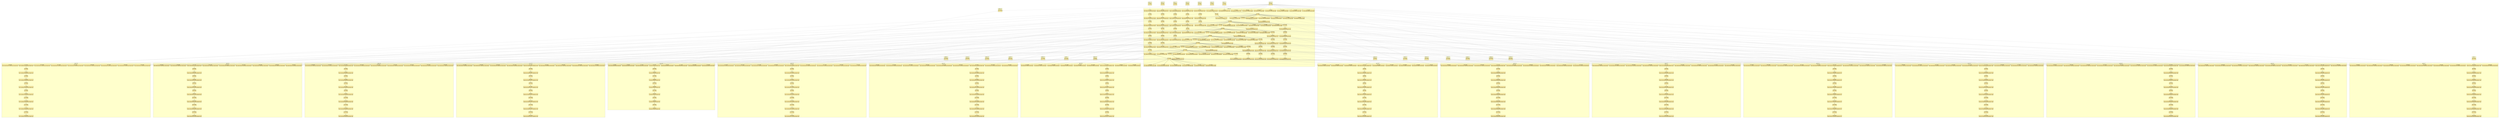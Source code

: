 digraph{node[shape=none margin=0 style=filled colorscheme=ylorrd9 fillcolor=2];compound=true;splines=line;subgraph clusterdummy0_0{style=invis;subgraph clusterdummy0_1{style=invis;subgraph clusterdummy0_2{style=invis;subgraph cluster0{style=dashed;colorscheme=ylorrd9;bgcolor=1;edge[arrowhead=empty];label=epoch_0;520[label=<<table border="0" cellborder="0" cellspacing="0"><tr><td>22:0 misc</td></tr><hr/><tr><td> </td></tr></table>>];}}}}subgraph clusterdummy1_0{style=invis;subgraph clusterdummy1_1{style=invis;subgraph clusterdummy1_2{style=invis;subgraph cluster1{style=dashed;colorscheme=ylorrd9;bgcolor=1;edge[arrowhead=empty];label=epoch_1;504[label=<<table border="0" cellborder="0" cellspacing="0"><tr><td>21:0 misc</td></tr><hr/><tr><td> </td></tr></table>>];}}}}subgraph clusterdummy2_0{style=invis;subgraph clusterdummy2_1{style=invis;subgraph clusterdummy2_2{style=invis;subgraph cluster2{style=dashed;colorscheme=ylorrd9;bgcolor=1;edge[arrowhead=empty];label=epoch_2;488[label=<<table border="0" cellborder="0" cellspacing="0"><tr><td>20:0 misc</td></tr><hr/><tr><td> </td></tr></table>>];}}}}subgraph clusterdummy3_0{style=invis;subgraph clusterdummy3_1{style=invis;subgraph clusterdummy3_2{style=invis;subgraph cluster3{style=dashed;colorscheme=ylorrd9;bgcolor=1;edge[arrowhead=empty];label=epoch_3;472[label=<<table border="0" cellborder="0" cellspacing="0"><tr><td>19:0 misc</td></tr><hr/><tr><td> </td></tr></table>>];}}}}subgraph clusterdummy4_0{style=invis;subgraph clusterdummy4_1{style=invis;subgraph clusterdummy4_2{style=invis;subgraph cluster4{style=dashed;colorscheme=ylorrd9;bgcolor=1;edge[arrowhead=empty];label=epoch_4;456[label=<<table border="0" cellborder="0" cellspacing="0"><tr><td>18:0 misc</td></tr><hr/><tr><td> </td></tr></table>>];}}}}subgraph clusterdummy5_0{style=invis;subgraph clusterdummy5_1{style=invis;subgraph clusterdummy5_2{style=invis;subgraph cluster5{style=dashed;colorscheme=ylorrd9;bgcolor=1;edge[arrowhead=empty];label=epoch_5;440[label=<<table border="0" cellborder="0" cellspacing="0"><tr><td>17:0 misc</td></tr><hr/><tr><td> </td></tr></table>>];}}}}subgraph clusterdummy6_0{style=invis;subgraph clusterdummy6_1{style=invis;subgraph clusterdummy6_2{style=invis;subgraph cluster6{style=dashed;colorscheme=ylorrd9;bgcolor=1;edge[arrowhead=empty];label=epoch_6;424[label=<<table border="0" cellborder="0" cellspacing="0"><tr><td>16:0 misc</td></tr><hr/><tr><td> </td></tr></table>>];}}}}subgraph clusterdummy7_0{style=invis;subgraph clusterdummy7_1{style=invis;subgraph clusterdummy7_2{style=invis;subgraph cluster7{style=dashed;colorscheme=ylorrd9;bgcolor=1;edge[arrowhead=empty];label=epoch_7;408[label=<<table border="0" cellborder="0" cellspacing="0"><tr><td>15:0 misc</td></tr><hr/><tr><td> </td></tr></table>>];}}}}subgraph clusterdummy8_0{style=invis;subgraph clusterdummy8_1{style=invis;subgraph clusterdummy8_2{style=invis;subgraph cluster8{style=dashed;colorscheme=ylorrd9;bgcolor=1;edge[arrowhead=empty];label=epoch_8;392[label=<<table border="0" cellborder="0" cellspacing="0"><tr><td>14:0 misc</td></tr><hr/><tr><td> </td></tr></table>>];}}}}subgraph clusterdummy9_0{style=invis;subgraph clusterdummy9_1{style=invis;subgraph clusterdummy9_2{style=invis;subgraph cluster9{style=dashed;colorscheme=ylorrd9;bgcolor=1;edge[arrowhead=empty];label=epoch_9;376[label=<<table border="0" cellborder="0" cellspacing="0"><tr><td>13:0 misc</td></tr><hr/><tr><td> </td></tr></table>>];}}}}subgraph clusterdummy10_0{style=invis;subgraph clusterdummy10_1{style=invis;subgraph clusterdummy10_2{style=invis;subgraph cluster10{style=dashed;colorscheme=ylorrd9;bgcolor=1;edge[arrowhead=empty];label=epoch_10;360[label=<<table border="0" cellborder="0" cellspacing="0"><tr><td>12:0 misc</td></tr><hr/><tr><td> </td></tr></table>>];}}}}subgraph clusterdummy11_0{style=invis;subgraph clusterdummy11_1{style=invis;subgraph clusterdummy11_2{style=invis;subgraph cluster11{style=dashed;colorscheme=ylorrd9;bgcolor=1;edge[arrowhead=empty];label=epoch_11;344[label=<<table border="0" cellborder="0" cellspacing="0"><tr><td>11:0 misc</td></tr><hr/><tr><td> </td></tr></table>>];}}}}subgraph clusterdummy12_0{style=invis;subgraph clusterdummy12_1{style=invis;subgraph clusterdummy12_2{style=invis;subgraph cluster12{style=dashed;colorscheme=ylorrd9;bgcolor=1;edge[arrowhead=empty];label=epoch_12;328[label=<<table border="0" cellborder="0" cellspacing="0"><tr><td>10:0 misc</td></tr><hr/><tr><td> </td></tr></table>>];}}}}subgraph clusterdummy13_0{style=invis;subgraph clusterdummy13_1{style=invis;subgraph clusterdummy13_2{style=invis;subgraph cluster13{style=dashed;colorscheme=ylorrd9;bgcolor=1;edge[arrowhead=empty];label=epoch_13;312[label=<<table border="0" cellborder="0" cellspacing="0"><tr><td>9:0 misc</td></tr><hr/><tr><td> </td></tr></table>>];}}}}subgraph clusterdummy14_0{style=invis;subgraph clusterdummy14_1{style=invis;subgraph clusterdummy14_2{style=invis;subgraph cluster14{style=dashed;colorscheme=ylorrd9;bgcolor=1;edge[arrowhead=empty];label=epoch_14;296[label=<<table border="0" cellborder="0" cellspacing="0"><tr><td>8:0 misc</td></tr><hr/><tr><td> </td></tr></table>>];}}}}subgraph clusterdummy15_0{style=invis;subgraph clusterdummy15_1{style=invis;subgraph clusterdummy15_2{style=invis;subgraph cluster15{style=dashed;colorscheme=ylorrd9;bgcolor=1;edge[arrowhead=empty];label=epoch_15;259[label=<<table border="0" cellborder="0" cellspacing="0"><tr><td>7:0 misc</td></tr><hr/><tr><td> </td></tr></table>>];}}}}subgraph clusterdummy16_0{style=invis;subgraph clusterdummy16_1{style=invis;subgraph clusterdummy16_2{style=invis;subgraph cluster16{style=dashed;colorscheme=ylorrd9;bgcolor=1;edge[arrowhead=empty];label=epoch_16;222[label=<<table border="0" cellborder="0" cellspacing="0"><tr><td>6:0 misc</td></tr><hr/><tr><td> </td></tr></table>>];}}}}subgraph clusterdummy17_0{style=invis;subgraph clusterdummy17_1{style=invis;subgraph clusterdummy17_2{style=invis;subgraph cluster17{style=dashed;colorscheme=ylorrd9;bgcolor=1;edge[arrowhead=empty];label=epoch_17;185[label=<<table border="0" cellborder="0" cellspacing="0"><tr><td>5:0 misc</td></tr><hr/><tr><td> </td></tr></table>>];}}}}subgraph clusterdummy18_0{style=invis;subgraph clusterdummy18_1{style=invis;subgraph clusterdummy18_2{style=invis;subgraph cluster18{style=dashed;colorscheme=ylorrd9;bgcolor=1;edge[arrowhead=empty];label=epoch_18;148[label=<<table border="0" cellborder="0" cellspacing="0"><tr><td>4:0 misc</td></tr><hr/><tr><td> </td></tr></table>>];}}}}subgraph clusterdummy19_0{style=invis;subgraph clusterdummy19_1{style=invis;subgraph clusterdummy19_2{style=invis;subgraph cluster19{style=dashed;colorscheme=ylorrd9;bgcolor=1;edge[arrowhead=empty];label=epoch_19;111[label=<<table border="0" cellborder="0" cellspacing="0"><tr><td>3:0 misc</td></tr><hr/><tr><td> </td></tr></table>>];}}}}subgraph clusterdummy20_0{style=invis;subgraph clusterdummy20_1{style=invis;subgraph clusterdummy20_2{style=invis;subgraph cluster20{style=dashed;colorscheme=ylorrd9;bgcolor=1;edge[arrowhead=empty];label=epoch_20;74[label=<<table border="0" cellborder="0" cellspacing="0"><tr><td>2:0 misc</td></tr><hr/><tr><td> </td></tr></table>>];}}}}subgraph clusterdummy21_0{style=invis;subgraph clusterdummy21_1{style=invis;subgraph clusterdummy21_2{style=invis;subgraph cluster21{style=dashed;colorscheme=ylorrd9;bgcolor=1;edge[arrowhead=empty];label=epoch_21;37[label=<<table border="0" cellborder="0" cellspacing="0"><tr><td>1:0 misc</td></tr><hr/><tr><td> </td></tr></table>>];}}}}subgraph clusterdummy22_0{style=invis;subgraph clusterdummy22_1{style=invis;subgraph clusterdummy22_2{style=invis;subgraph cluster22{style=dashed;colorscheme=ylorrd9;bgcolor=1;edge[arrowhead=empty];label=epoch_22;0[label=<<table border="0" cellborder="0" cellspacing="0"><tr><td>0:0 misc</td></tr><hr/><tr><td> </td></tr></table>>];}}}}subgraph clusterdummy23_0{style=invis;subgraph clusterdummy23_1{style=invis;subgraph clusterdummy23_2{style=invis;subgraph cluster23{style=dashed;colorscheme=ylorrd9;bgcolor=1;edge[arrowhead=empty];label=epoch_23;23[label=<<table border="0" cellborder="0" cellspacing="0"><tr><td>0:23 misc</td></tr><hr/><tr><td> </td></tr></table>>];}}}}subgraph clusterdummy24_0{style=invis;subgraph clusterdummy24_1{style=invis;subgraph clusterdummy24_2{style=invis;subgraph cluster24{style=dashed;colorscheme=ylorrd9;bgcolor=1;edge[arrowhead=empty];label=epoch_24;1[label=<<table border="0" cellborder="0" cellspacing="0"><tr><td>0:1 send</td></tr><hr/><tr><td> 1:1 1:26 1:28 1:30 1:32 1:34 1:36 </td></tr></table>>];2[label=<<table border="0" cellborder="0" cellspacing="0"><tr><td>0:2 send</td></tr><hr/><tr><td> 2:1 2:3 2:28 2:30 2:32 2:34 2:36 </td></tr></table>>];3[label=<<table border="0" cellborder="0" cellspacing="0"><tr><td>0:3 send</td></tr><hr/><tr><td> 3:1 3:3 3:5 3:30 3:32 3:34 3:36 </td></tr></table>>];4[label=<<table border="0" cellborder="0" cellspacing="0"><tr><td>0:4 send</td></tr><hr/><tr><td> 4:1 4:3 4:5 4:7 4:32 4:34 4:36 </td></tr></table>>];5[label=<<table border="0" cellborder="0" cellspacing="0"><tr><td>0:5 send</td></tr><hr/><tr><td> 5:1 5:3 5:5 5:7 5:9 5:34 5:36 </td></tr></table>>];6[label=<<table border="0" cellborder="0" cellspacing="0"><tr><td>0:6 send</td></tr><hr/><tr><td> 6:1 6:3 6:5 6:7 6:9 6:11 6:36 </td></tr></table>>];7[label=<<table border="0" cellborder="0" cellspacing="0"><tr><td>0:7 send</td></tr><hr/><tr><td> 7:1 7:3 7:5 7:7 7:9 7:11 7:13 </td></tr></table>>];38[label=<<table border="0" cellborder="0" cellspacing="0"><tr><td>1:1 recv</td></tr><hr/><tr><td> 0:1 2:6 3:8 4:10 5:12 6:14 7:16 </td></tr></table>>];39[label=<<table border="0" cellborder="0" cellspacing="0"><tr><td>1:2 misc</td></tr><hr/><tr><td> </td></tr></table>>];38->39;41[label=<<table border="0" cellborder="0" cellspacing="0"><tr><td>1:4 send</td></tr><hr/><tr><td> 2:1 2:3 2:28 2:30 2:32 2:34 2:36 </td></tr></table>>];39->41;42[label=<<table border="0" cellborder="0" cellspacing="0"><tr><td>1:5 send</td></tr><hr/><tr><td> 3:1 3:3 3:5 3:30 3:32 3:34 3:36 </td></tr></table>>];39->42;43[label=<<table border="0" cellborder="0" cellspacing="0"><tr><td>1:6 send</td></tr><hr/><tr><td> 4:1 4:3 4:5 4:7 4:32 4:34 4:36 </td></tr></table>>];39->43;44[label=<<table border="0" cellborder="0" cellspacing="0"><tr><td>1:7 send</td></tr><hr/><tr><td> 5:1 5:3 5:5 5:7 5:9 5:34 5:36 </td></tr></table>>];39->44;45[label=<<table border="0" cellborder="0" cellspacing="0"><tr><td>1:8 send</td></tr><hr/><tr><td> 6:1 6:3 6:5 6:7 6:9 6:11 6:36 </td></tr></table>>];39->45;46[label=<<table border="0" cellborder="0" cellspacing="0"><tr><td>1:9 send</td></tr><hr/><tr><td> 7:1 7:3 7:5 7:7 7:9 7:11 7:13 </td></tr></table>>];39->46;62[label=<<table border="0" cellborder="0" cellspacing="0"><tr><td>1:25 misc</td></tr><hr/><tr><td> </td></tr></table>>];39->62;63[label=<<table border="0" cellborder="0" cellspacing="0"><tr><td>1:26 recv</td></tr><hr/><tr><td> 0:1 2:6 3:8 4:10 5:12 6:14 7:16 </td></tr></table>>];62->63;64[label=<<table border="0" cellborder="0" cellspacing="0"><tr><td>1:27 misc</td></tr><hr/><tr><td> </td></tr></table>>];63->64;65[label=<<table border="0" cellborder="0" cellspacing="0"><tr><td>1:28 recv</td></tr><hr/><tr><td> 0:1 2:6 3:8 4:10 5:12 6:14 7:16 </td></tr></table>>];64->65;66[label=<<table border="0" cellborder="0" cellspacing="0"><tr><td>1:29 misc</td></tr><hr/><tr><td> </td></tr></table>>];65->66;67[label=<<table border="0" cellborder="0" cellspacing="0"><tr><td>1:30 recv</td></tr><hr/><tr><td> 0:1 2:6 3:8 4:10 5:12 6:14 7:16 </td></tr></table>>];66->67;68[label=<<table border="0" cellborder="0" cellspacing="0"><tr><td>1:31 misc</td></tr><hr/><tr><td> </td></tr></table>>];67->68;69[label=<<table border="0" cellborder="0" cellspacing="0"><tr><td>1:32 recv</td></tr><hr/><tr><td> 0:1 2:6 3:8 4:10 5:12 6:14 7:16 </td></tr></table>>];68->69;70[label=<<table border="0" cellborder="0" cellspacing="0"><tr><td>1:33 misc</td></tr><hr/><tr><td> </td></tr></table>>];69->70;71[label=<<table border="0" cellborder="0" cellspacing="0"><tr><td>1:34 recv</td></tr><hr/><tr><td> 0:1 2:6 3:8 4:10 5:12 6:14 7:16 </td></tr></table>>];70->71;72[label=<<table border="0" cellborder="0" cellspacing="0"><tr><td>1:35 misc</td></tr><hr/><tr><td> </td></tr></table>>];71->72;73[label=<<table border="0" cellborder="0" cellspacing="0"><tr><td>1:36 recv</td></tr><hr/><tr><td> 0:1 2:6 3:8 4:10 5:12 6:14 7:16 </td></tr></table>>];72->73;75[label=<<table border="0" cellborder="0" cellspacing="0"><tr><td>2:1 recv</td></tr><hr/><tr><td> 0:2 1:4 3:9 4:11 5:13 6:15 7:17 </td></tr></table>>];76[label=<<table border="0" cellborder="0" cellspacing="0"><tr><td>2:2 misc</td></tr><hr/><tr><td> </td></tr></table>>];75->76;77[label=<<table border="0" cellborder="0" cellspacing="0"><tr><td>2:3 recv</td></tr><hr/><tr><td> 0:2 1:4 3:9 4:11 5:13 6:15 7:17 </td></tr></table>>];76->77;78[label=<<table border="0" cellborder="0" cellspacing="0"><tr><td>2:4 misc</td></tr><hr/><tr><td> </td></tr></table>>];77->78;80[label=<<table border="0" cellborder="0" cellspacing="0"><tr><td>2:6 send</td></tr><hr/><tr><td> 1:1 1:26 1:28 1:30 1:32 1:34 1:36 </td></tr></table>>];78->80;81[label=<<table border="0" cellborder="0" cellspacing="0"><tr><td>2:7 send</td></tr><hr/><tr><td> 3:1 3:3 3:5 3:30 3:32 3:34 3:36 </td></tr></table>>];78->81;82[label=<<table border="0" cellborder="0" cellspacing="0"><tr><td>2:8 send</td></tr><hr/><tr><td> 4:1 4:3 4:5 4:7 4:32 4:34 4:36 </td></tr></table>>];78->82;83[label=<<table border="0" cellborder="0" cellspacing="0"><tr><td>2:9 send</td></tr><hr/><tr><td> 5:1 5:3 5:5 5:7 5:9 5:34 5:36 </td></tr></table>>];78->83;84[label=<<table border="0" cellborder="0" cellspacing="0"><tr><td>2:10 send</td></tr><hr/><tr><td> 6:1 6:3 6:5 6:7 6:9 6:11 6:36 </td></tr></table>>];78->84;85[label=<<table border="0" cellborder="0" cellspacing="0"><tr><td>2:11 send</td></tr><hr/><tr><td> 7:1 7:3 7:5 7:7 7:9 7:11 7:13 </td></tr></table>>];78->85;101[label=<<table border="0" cellborder="0" cellspacing="0"><tr><td>2:27 misc</td></tr><hr/><tr><td> </td></tr></table>>];78->101;102[label=<<table border="0" cellborder="0" cellspacing="0"><tr><td>2:28 recv</td></tr><hr/><tr><td> 0:2 1:4 3:9 4:11 5:13 6:15 7:17 </td></tr></table>>];101->102;103[label=<<table border="0" cellborder="0" cellspacing="0"><tr><td>2:29 misc</td></tr><hr/><tr><td> </td></tr></table>>];102->103;104[label=<<table border="0" cellborder="0" cellspacing="0"><tr><td>2:30 recv</td></tr><hr/><tr><td> 0:2 1:4 3:9 4:11 5:13 6:15 7:17 </td></tr></table>>];103->104;105[label=<<table border="0" cellborder="0" cellspacing="0"><tr><td>2:31 misc</td></tr><hr/><tr><td> </td></tr></table>>];104->105;106[label=<<table border="0" cellborder="0" cellspacing="0"><tr><td>2:32 recv</td></tr><hr/><tr><td> 0:2 1:4 3:9 4:11 5:13 6:15 7:17 </td></tr></table>>];105->106;107[label=<<table border="0" cellborder="0" cellspacing="0"><tr><td>2:33 misc</td></tr><hr/><tr><td> </td></tr></table>>];106->107;108[label=<<table border="0" cellborder="0" cellspacing="0"><tr><td>2:34 recv</td></tr><hr/><tr><td> 0:2 1:4 3:9 4:11 5:13 6:15 7:17 </td></tr></table>>];107->108;109[label=<<table border="0" cellborder="0" cellspacing="0"><tr><td>2:35 misc</td></tr><hr/><tr><td> </td></tr></table>>];108->109;110[label=<<table border="0" cellborder="0" cellspacing="0"><tr><td>2:36 recv</td></tr><hr/><tr><td> 0:2 1:4 3:9 4:11 5:13 6:15 7:17 </td></tr></table>>];109->110;112[label=<<table border="0" cellborder="0" cellspacing="0"><tr><td>3:1 recv</td></tr><hr/><tr><td> 0:3 1:5 2:7 4:12 5:14 6:16 7:18 </td></tr></table>>];113[label=<<table border="0" cellborder="0" cellspacing="0"><tr><td>3:2 misc</td></tr><hr/><tr><td> </td></tr></table>>];112->113;114[label=<<table border="0" cellborder="0" cellspacing="0"><tr><td>3:3 recv</td></tr><hr/><tr><td> 0:3 1:5 2:7 4:12 5:14 6:16 7:18 </td></tr></table>>];113->114;115[label=<<table border="0" cellborder="0" cellspacing="0"><tr><td>3:4 misc</td></tr><hr/><tr><td> </td></tr></table>>];114->115;116[label=<<table border="0" cellborder="0" cellspacing="0"><tr><td>3:5 recv</td></tr><hr/><tr><td> 0:3 1:5 2:7 4:12 5:14 6:16 7:18 </td></tr></table>>];115->116;117[label=<<table border="0" cellborder="0" cellspacing="0"><tr><td>3:6 misc</td></tr><hr/><tr><td> </td></tr></table>>];116->117;119[label=<<table border="0" cellborder="0" cellspacing="0"><tr><td>3:8 send</td></tr><hr/><tr><td> 1:1 1:26 1:28 1:30 1:32 1:34 1:36 </td></tr></table>>];117->119;120[label=<<table border="0" cellborder="0" cellspacing="0"><tr><td>3:9 send</td></tr><hr/><tr><td> 2:1 2:3 2:28 2:30 2:32 2:34 2:36 </td></tr></table>>];117->120;121[label=<<table border="0" cellborder="0" cellspacing="0"><tr><td>3:10 send</td></tr><hr/><tr><td> 4:1 4:3 4:5 4:7 4:32 4:34 4:36 </td></tr></table>>];117->121;122[label=<<table border="0" cellborder="0" cellspacing="0"><tr><td>3:11 send</td></tr><hr/><tr><td> 5:1 5:3 5:5 5:7 5:9 5:34 5:36 </td></tr></table>>];117->122;123[label=<<table border="0" cellborder="0" cellspacing="0"><tr><td>3:12 send</td></tr><hr/><tr><td> 6:1 6:3 6:5 6:7 6:9 6:11 6:36 </td></tr></table>>];117->123;124[label=<<table border="0" cellborder="0" cellspacing="0"><tr><td>3:13 send</td></tr><hr/><tr><td> 7:1 7:3 7:5 7:7 7:9 7:11 7:13 </td></tr></table>>];117->124;140[label=<<table border="0" cellborder="0" cellspacing="0"><tr><td>3:29 misc</td></tr><hr/><tr><td> </td></tr></table>>];117->140;141[label=<<table border="0" cellborder="0" cellspacing="0"><tr><td>3:30 recv</td></tr><hr/><tr><td> 0:3 1:5 2:7 4:12 5:14 6:16 7:18 </td></tr></table>>];140->141;142[label=<<table border="0" cellborder="0" cellspacing="0"><tr><td>3:31 misc</td></tr><hr/><tr><td> </td></tr></table>>];141->142;143[label=<<table border="0" cellborder="0" cellspacing="0"><tr><td>3:32 recv</td></tr><hr/><tr><td> 0:3 1:5 2:7 4:12 5:14 6:16 7:18 </td></tr></table>>];142->143;144[label=<<table border="0" cellborder="0" cellspacing="0"><tr><td>3:33 misc</td></tr><hr/><tr><td> </td></tr></table>>];143->144;145[label=<<table border="0" cellborder="0" cellspacing="0"><tr><td>3:34 recv</td></tr><hr/><tr><td> 0:3 1:5 2:7 4:12 5:14 6:16 7:18 </td></tr></table>>];144->145;146[label=<<table border="0" cellborder="0" cellspacing="0"><tr><td>3:35 misc</td></tr><hr/><tr><td> </td></tr></table>>];145->146;147[label=<<table border="0" cellborder="0" cellspacing="0"><tr><td>3:36 recv</td></tr><hr/><tr><td> 0:3 1:5 2:7 4:12 5:14 6:16 7:18 </td></tr></table>>];146->147;149[label=<<table border="0" cellborder="0" cellspacing="0"><tr><td>4:1 recv</td></tr><hr/><tr><td> 0:4 1:6 2:8 3:10 5:15 6:17 7:19 </td></tr></table>>];150[label=<<table border="0" cellborder="0" cellspacing="0"><tr><td>4:2 misc</td></tr><hr/><tr><td> </td></tr></table>>];149->150;151[label=<<table border="0" cellborder="0" cellspacing="0"><tr><td>4:3 recv</td></tr><hr/><tr><td> 0:4 1:6 2:8 3:10 5:15 6:17 7:19 </td></tr></table>>];150->151;152[label=<<table border="0" cellborder="0" cellspacing="0"><tr><td>4:4 misc</td></tr><hr/><tr><td> </td></tr></table>>];151->152;153[label=<<table border="0" cellborder="0" cellspacing="0"><tr><td>4:5 recv</td></tr><hr/><tr><td> 0:4 1:6 2:8 3:10 5:15 6:17 7:19 </td></tr></table>>];152->153;154[label=<<table border="0" cellborder="0" cellspacing="0"><tr><td>4:6 misc</td></tr><hr/><tr><td> </td></tr></table>>];153->154;155[label=<<table border="0" cellborder="0" cellspacing="0"><tr><td>4:7 recv</td></tr><hr/><tr><td> 0:4 1:6 2:8 3:10 5:15 6:17 7:19 </td></tr></table>>];154->155;156[label=<<table border="0" cellborder="0" cellspacing="0"><tr><td>4:8 misc</td></tr><hr/><tr><td> </td></tr></table>>];155->156;158[label=<<table border="0" cellborder="0" cellspacing="0"><tr><td>4:10 send</td></tr><hr/><tr><td> 1:1 1:26 1:28 1:30 1:32 1:34 1:36 </td></tr></table>>];156->158;159[label=<<table border="0" cellborder="0" cellspacing="0"><tr><td>4:11 send</td></tr><hr/><tr><td> 2:1 2:3 2:28 2:30 2:32 2:34 2:36 </td></tr></table>>];156->159;160[label=<<table border="0" cellborder="0" cellspacing="0"><tr><td>4:12 send</td></tr><hr/><tr><td> 3:1 3:3 3:5 3:30 3:32 3:34 3:36 </td></tr></table>>];156->160;161[label=<<table border="0" cellborder="0" cellspacing="0"><tr><td>4:13 send</td></tr><hr/><tr><td> 5:1 5:3 5:5 5:7 5:9 5:34 5:36 </td></tr></table>>];156->161;162[label=<<table border="0" cellborder="0" cellspacing="0"><tr><td>4:14 send</td></tr><hr/><tr><td> 6:1 6:3 6:5 6:7 6:9 6:11 6:36 </td></tr></table>>];156->162;163[label=<<table border="0" cellborder="0" cellspacing="0"><tr><td>4:15 send</td></tr><hr/><tr><td> 7:1 7:3 7:5 7:7 7:9 7:11 7:13 </td></tr></table>>];156->163;179[label=<<table border="0" cellborder="0" cellspacing="0"><tr><td>4:31 misc</td></tr><hr/><tr><td> </td></tr></table>>];156->179;180[label=<<table border="0" cellborder="0" cellspacing="0"><tr><td>4:32 recv</td></tr><hr/><tr><td> 0:4 1:6 2:8 3:10 5:15 6:17 7:19 </td></tr></table>>];179->180;181[label=<<table border="0" cellborder="0" cellspacing="0"><tr><td>4:33 misc</td></tr><hr/><tr><td> </td></tr></table>>];180->181;182[label=<<table border="0" cellborder="0" cellspacing="0"><tr><td>4:34 recv</td></tr><hr/><tr><td> 0:4 1:6 2:8 3:10 5:15 6:17 7:19 </td></tr></table>>];181->182;183[label=<<table border="0" cellborder="0" cellspacing="0"><tr><td>4:35 misc</td></tr><hr/><tr><td> </td></tr></table>>];182->183;184[label=<<table border="0" cellborder="0" cellspacing="0"><tr><td>4:36 recv</td></tr><hr/><tr><td> 0:4 1:6 2:8 3:10 5:15 6:17 7:19 </td></tr></table>>];183->184;186[label=<<table border="0" cellborder="0" cellspacing="0"><tr><td>5:1 recv</td></tr><hr/><tr><td> 0:5 1:7 2:9 3:11 4:13 6:18 7:20 </td></tr></table>>];187[label=<<table border="0" cellborder="0" cellspacing="0"><tr><td>5:2 misc</td></tr><hr/><tr><td> </td></tr></table>>];186->187;188[label=<<table border="0" cellborder="0" cellspacing="0"><tr><td>5:3 recv</td></tr><hr/><tr><td> 0:5 1:7 2:9 3:11 4:13 6:18 7:20 </td></tr></table>>];187->188;189[label=<<table border="0" cellborder="0" cellspacing="0"><tr><td>5:4 misc</td></tr><hr/><tr><td> </td></tr></table>>];188->189;190[label=<<table border="0" cellborder="0" cellspacing="0"><tr><td>5:5 recv</td></tr><hr/><tr><td> 0:5 1:7 2:9 3:11 4:13 6:18 7:20 </td></tr></table>>];189->190;191[label=<<table border="0" cellborder="0" cellspacing="0"><tr><td>5:6 misc</td></tr><hr/><tr><td> </td></tr></table>>];190->191;192[label=<<table border="0" cellborder="0" cellspacing="0"><tr><td>5:7 recv</td></tr><hr/><tr><td> 0:5 1:7 2:9 3:11 4:13 6:18 7:20 </td></tr></table>>];191->192;193[label=<<table border="0" cellborder="0" cellspacing="0"><tr><td>5:8 misc</td></tr><hr/><tr><td> </td></tr></table>>];192->193;194[label=<<table border="0" cellborder="0" cellspacing="0"><tr><td>5:9 recv</td></tr><hr/><tr><td> 0:5 1:7 2:9 3:11 4:13 6:18 7:20 </td></tr></table>>];193->194;195[label=<<table border="0" cellborder="0" cellspacing="0"><tr><td>5:10 misc</td></tr><hr/><tr><td> </td></tr></table>>];194->195;197[label=<<table border="0" cellborder="0" cellspacing="0"><tr><td>5:12 send</td></tr><hr/><tr><td> 1:1 1:26 1:28 1:30 1:32 1:34 1:36 </td></tr></table>>];195->197;198[label=<<table border="0" cellborder="0" cellspacing="0"><tr><td>5:13 send</td></tr><hr/><tr><td> 2:1 2:3 2:28 2:30 2:32 2:34 2:36 </td></tr></table>>];195->198;199[label=<<table border="0" cellborder="0" cellspacing="0"><tr><td>5:14 send</td></tr><hr/><tr><td> 3:1 3:3 3:5 3:30 3:32 3:34 3:36 </td></tr></table>>];195->199;200[label=<<table border="0" cellborder="0" cellspacing="0"><tr><td>5:15 send</td></tr><hr/><tr><td> 4:1 4:3 4:5 4:7 4:32 4:34 4:36 </td></tr></table>>];195->200;201[label=<<table border="0" cellborder="0" cellspacing="0"><tr><td>5:16 send</td></tr><hr/><tr><td> 6:1 6:3 6:5 6:7 6:9 6:11 6:36 </td></tr></table>>];195->201;202[label=<<table border="0" cellborder="0" cellspacing="0"><tr><td>5:17 send</td></tr><hr/><tr><td> 7:1 7:3 7:5 7:7 7:9 7:11 7:13 </td></tr></table>>];195->202;218[label=<<table border="0" cellborder="0" cellspacing="0"><tr><td>5:33 misc</td></tr><hr/><tr><td> </td></tr></table>>];195->218;219[label=<<table border="0" cellborder="0" cellspacing="0"><tr><td>5:34 recv</td></tr><hr/><tr><td> 0:5 1:7 2:9 3:11 4:13 6:18 7:20 </td></tr></table>>];218->219;220[label=<<table border="0" cellborder="0" cellspacing="0"><tr><td>5:35 misc</td></tr><hr/><tr><td> </td></tr></table>>];219->220;221[label=<<table border="0" cellborder="0" cellspacing="0"><tr><td>5:36 recv</td></tr><hr/><tr><td> 0:5 1:7 2:9 3:11 4:13 6:18 7:20 </td></tr></table>>];220->221;223[label=<<table border="0" cellborder="0" cellspacing="0"><tr><td>6:1 recv</td></tr><hr/><tr><td> 0:6 1:8 2:10 3:12 4:14 5:16 7:21 </td></tr></table>>];224[label=<<table border="0" cellborder="0" cellspacing="0"><tr><td>6:2 misc</td></tr><hr/><tr><td> </td></tr></table>>];223->224;225[label=<<table border="0" cellborder="0" cellspacing="0"><tr><td>6:3 recv</td></tr><hr/><tr><td> 0:6 1:8 2:10 3:12 4:14 5:16 7:21 </td></tr></table>>];224->225;226[label=<<table border="0" cellborder="0" cellspacing="0"><tr><td>6:4 misc</td></tr><hr/><tr><td> </td></tr></table>>];225->226;227[label=<<table border="0" cellborder="0" cellspacing="0"><tr><td>6:5 recv</td></tr><hr/><tr><td> 0:6 1:8 2:10 3:12 4:14 5:16 7:21 </td></tr></table>>];226->227;228[label=<<table border="0" cellborder="0" cellspacing="0"><tr><td>6:6 misc</td></tr><hr/><tr><td> </td></tr></table>>];227->228;229[label=<<table border="0" cellborder="0" cellspacing="0"><tr><td>6:7 recv</td></tr><hr/><tr><td> 0:6 1:8 2:10 3:12 4:14 5:16 7:21 </td></tr></table>>];228->229;230[label=<<table border="0" cellborder="0" cellspacing="0"><tr><td>6:8 misc</td></tr><hr/><tr><td> </td></tr></table>>];229->230;231[label=<<table border="0" cellborder="0" cellspacing="0"><tr><td>6:9 recv</td></tr><hr/><tr><td> 0:6 1:8 2:10 3:12 4:14 5:16 7:21 </td></tr></table>>];230->231;232[label=<<table border="0" cellborder="0" cellspacing="0"><tr><td>6:10 misc</td></tr><hr/><tr><td> </td></tr></table>>];231->232;233[label=<<table border="0" cellborder="0" cellspacing="0"><tr><td>6:11 recv</td></tr><hr/><tr><td> 0:6 1:8 2:10 3:12 4:14 5:16 7:21 </td></tr></table>>];232->233;234[label=<<table border="0" cellborder="0" cellspacing="0"><tr><td>6:12 misc</td></tr><hr/><tr><td> </td></tr></table>>];233->234;236[label=<<table border="0" cellborder="0" cellspacing="0"><tr><td>6:14 send</td></tr><hr/><tr><td> 1:1 1:26 1:28 1:30 1:32 1:34 1:36 </td></tr></table>>];234->236;237[label=<<table border="0" cellborder="0" cellspacing="0"><tr><td>6:15 send</td></tr><hr/><tr><td> 2:1 2:3 2:28 2:30 2:32 2:34 2:36 </td></tr></table>>];234->237;238[label=<<table border="0" cellborder="0" cellspacing="0"><tr><td>6:16 send</td></tr><hr/><tr><td> 3:1 3:3 3:5 3:30 3:32 3:34 3:36 </td></tr></table>>];234->238;239[label=<<table border="0" cellborder="0" cellspacing="0"><tr><td>6:17 send</td></tr><hr/><tr><td> 4:1 4:3 4:5 4:7 4:32 4:34 4:36 </td></tr></table>>];234->239;240[label=<<table border="0" cellborder="0" cellspacing="0"><tr><td>6:18 send</td></tr><hr/><tr><td> 5:1 5:3 5:5 5:7 5:9 5:34 5:36 </td></tr></table>>];234->240;241[label=<<table border="0" cellborder="0" cellspacing="0"><tr><td>6:19 send</td></tr><hr/><tr><td> 7:1 7:3 7:5 7:7 7:9 7:11 7:13 </td></tr></table>>];234->241;257[label=<<table border="0" cellborder="0" cellspacing="0"><tr><td>6:35 misc</td></tr><hr/><tr><td> </td></tr></table>>];234->257;258[label=<<table border="0" cellborder="0" cellspacing="0"><tr><td>6:36 recv</td></tr><hr/><tr><td> 0:6 1:8 2:10 3:12 4:14 5:16 7:21 </td></tr></table>>];257->258;260[label=<<table border="0" cellborder="0" cellspacing="0"><tr><td>7:1 recv</td></tr><hr/><tr><td> 0:7 1:9 2:11 3:13 4:15 5:17 6:19 </td></tr></table>>];261[label=<<table border="0" cellborder="0" cellspacing="0"><tr><td>7:2 misc</td></tr><hr/><tr><td> </td></tr></table>>];260->261;262[label=<<table border="0" cellborder="0" cellspacing="0"><tr><td>7:3 recv</td></tr><hr/><tr><td> 0:7 1:9 2:11 3:13 4:15 5:17 6:19 </td></tr></table>>];261->262;263[label=<<table border="0" cellborder="0" cellspacing="0"><tr><td>7:4 misc</td></tr><hr/><tr><td> </td></tr></table>>];262->263;264[label=<<table border="0" cellborder="0" cellspacing="0"><tr><td>7:5 recv</td></tr><hr/><tr><td> 0:7 1:9 2:11 3:13 4:15 5:17 6:19 </td></tr></table>>];263->264;265[label=<<table border="0" cellborder="0" cellspacing="0"><tr><td>7:6 misc</td></tr><hr/><tr><td> </td></tr></table>>];264->265;266[label=<<table border="0" cellborder="0" cellspacing="0"><tr><td>7:7 recv</td></tr><hr/><tr><td> 0:7 1:9 2:11 3:13 4:15 5:17 6:19 </td></tr></table>>];265->266;267[label=<<table border="0" cellborder="0" cellspacing="0"><tr><td>7:8 misc</td></tr><hr/><tr><td> </td></tr></table>>];266->267;268[label=<<table border="0" cellborder="0" cellspacing="0"><tr><td>7:9 recv</td></tr><hr/><tr><td> 0:7 1:9 2:11 3:13 4:15 5:17 6:19 </td></tr></table>>];267->268;269[label=<<table border="0" cellborder="0" cellspacing="0"><tr><td>7:10 misc</td></tr><hr/><tr><td> </td></tr></table>>];268->269;270[label=<<table border="0" cellborder="0" cellspacing="0"><tr><td>7:11 recv</td></tr><hr/><tr><td> 0:7 1:9 2:11 3:13 4:15 5:17 6:19 </td></tr></table>>];269->270;271[label=<<table border="0" cellborder="0" cellspacing="0"><tr><td>7:12 misc</td></tr><hr/><tr><td> </td></tr></table>>];270->271;272[label=<<table border="0" cellborder="0" cellspacing="0"><tr><td>7:13 recv</td></tr><hr/><tr><td> 0:7 1:9 2:11 3:13 4:15 5:17 6:19 </td></tr></table>>];271->272;273[label=<<table border="0" cellborder="0" cellspacing="0"><tr><td>7:14 misc</td></tr><hr/><tr><td> </td></tr></table>>];272->273;275[label=<<table border="0" cellborder="0" cellspacing="0"><tr><td>7:16 send</td></tr><hr/><tr><td> 1:1 1:26 1:28 1:30 1:32 1:34 1:36 </td></tr></table>>];273->275;276[label=<<table border="0" cellborder="0" cellspacing="0"><tr><td>7:17 send</td></tr><hr/><tr><td> 2:1 2:3 2:28 2:30 2:32 2:34 2:36 </td></tr></table>>];273->276;277[label=<<table border="0" cellborder="0" cellspacing="0"><tr><td>7:18 send</td></tr><hr/><tr><td> 3:1 3:3 3:5 3:30 3:32 3:34 3:36 </td></tr></table>>];273->277;278[label=<<table border="0" cellborder="0" cellspacing="0"><tr><td>7:19 send</td></tr><hr/><tr><td> 4:1 4:3 4:5 4:7 4:32 4:34 4:36 </td></tr></table>>];273->278;279[label=<<table border="0" cellborder="0" cellspacing="0"><tr><td>7:20 send</td></tr><hr/><tr><td> 5:1 5:3 5:5 5:7 5:9 5:34 5:36 </td></tr></table>>];273->279;280[label=<<table border="0" cellborder="0" cellspacing="0"><tr><td>7:21 send</td></tr><hr/><tr><td> 6:1 6:3 6:5 6:7 6:9 6:11 6:36 </td></tr></table>>];273->280;}}}}subgraph clusterdummy25_0{style=invis;subgraph clusterdummy25_1{style=invis;subgraph clusterdummy25_2{style=invis;subgraph cluster25{style=dashed;colorscheme=ylorrd9;bgcolor=1;edge[arrowhead=empty];label=epoch_25;22[label=<<table border="0" cellborder="0" cellspacing="0"><tr><td>0:22 send</td></tr><hr/><tr><td> 22:1 22:3 22:5 22:7 22:9 22:11 22:13 22:15 </td></tr></table>>];61[label=<<table border="0" cellborder="0" cellspacing="0"><tr><td>1:24 send</td></tr><hr/><tr><td> 22:1 22:3 22:5 22:7 22:9 22:11 22:13 22:15 </td></tr></table>>];100[label=<<table border="0" cellborder="0" cellspacing="0"><tr><td>2:26 send</td></tr><hr/><tr><td> 22:1 22:3 22:5 22:7 22:9 22:11 22:13 22:15 </td></tr></table>>];139[label=<<table border="0" cellborder="0" cellspacing="0"><tr><td>3:28 send</td></tr><hr/><tr><td> 22:1 22:3 22:5 22:7 22:9 22:11 22:13 22:15 </td></tr></table>>];178[label=<<table border="0" cellborder="0" cellspacing="0"><tr><td>4:30 send</td></tr><hr/><tr><td> 22:1 22:3 22:5 22:7 22:9 22:11 22:13 22:15 </td></tr></table>>];217[label=<<table border="0" cellborder="0" cellspacing="0"><tr><td>5:32 send</td></tr><hr/><tr><td> 22:1 22:3 22:5 22:7 22:9 22:11 22:13 22:15 </td></tr></table>>];256[label=<<table border="0" cellborder="0" cellspacing="0"><tr><td>6:34 send</td></tr><hr/><tr><td> 22:1 22:3 22:5 22:7 22:9 22:11 22:13 22:15 </td></tr></table>>];295[label=<<table border="0" cellborder="0" cellspacing="0"><tr><td>7:36 send</td></tr><hr/><tr><td> 22:1 22:3 22:5 22:7 22:9 22:11 22:13 22:15 </td></tr></table>>];521[label=<<table border="0" cellborder="0" cellspacing="0"><tr><td>22:1 recv</td></tr><hr/><tr><td> 0:22 1:24 2:26 3:28 4:30 5:32 6:34 7:36 </td></tr></table>>];522[label=<<table border="0" cellborder="0" cellspacing="0"><tr><td>22:2 misc</td></tr><hr/><tr><td> </td></tr></table>>];521->522;523[label=<<table border="0" cellborder="0" cellspacing="0"><tr><td>22:3 recv</td></tr><hr/><tr><td> 0:22 1:24 2:26 3:28 4:30 5:32 6:34 7:36 </td></tr></table>>];522->523;524[label=<<table border="0" cellborder="0" cellspacing="0"><tr><td>22:4 misc</td></tr><hr/><tr><td> </td></tr></table>>];523->524;525[label=<<table border="0" cellborder="0" cellspacing="0"><tr><td>22:5 recv</td></tr><hr/><tr><td> 0:22 1:24 2:26 3:28 4:30 5:32 6:34 7:36 </td></tr></table>>];524->525;526[label=<<table border="0" cellborder="0" cellspacing="0"><tr><td>22:6 misc</td></tr><hr/><tr><td> </td></tr></table>>];525->526;527[label=<<table border="0" cellborder="0" cellspacing="0"><tr><td>22:7 recv</td></tr><hr/><tr><td> 0:22 1:24 2:26 3:28 4:30 5:32 6:34 7:36 </td></tr></table>>];526->527;528[label=<<table border="0" cellborder="0" cellspacing="0"><tr><td>22:8 misc</td></tr><hr/><tr><td> </td></tr></table>>];527->528;529[label=<<table border="0" cellborder="0" cellspacing="0"><tr><td>22:9 recv</td></tr><hr/><tr><td> 0:22 1:24 2:26 3:28 4:30 5:32 6:34 7:36 </td></tr></table>>];528->529;530[label=<<table border="0" cellborder="0" cellspacing="0"><tr><td>22:10 misc</td></tr><hr/><tr><td> </td></tr></table>>];529->530;531[label=<<table border="0" cellborder="0" cellspacing="0"><tr><td>22:11 recv</td></tr><hr/><tr><td> 0:22 1:24 2:26 3:28 4:30 5:32 6:34 7:36 </td></tr></table>>];530->531;532[label=<<table border="0" cellborder="0" cellspacing="0"><tr><td>22:12 misc</td></tr><hr/><tr><td> </td></tr></table>>];531->532;533[label=<<table border="0" cellborder="0" cellspacing="0"><tr><td>22:13 recv</td></tr><hr/><tr><td> 0:22 1:24 2:26 3:28 4:30 5:32 6:34 7:36 </td></tr></table>>];532->533;534[label=<<table border="0" cellborder="0" cellspacing="0"><tr><td>22:14 misc</td></tr><hr/><tr><td> </td></tr></table>>];533->534;535[label=<<table border="0" cellborder="0" cellspacing="0"><tr><td>22:15 recv</td></tr><hr/><tr><td> 0:22 1:24 2:26 3:28 4:30 5:32 6:34 7:36 </td></tr></table>>];534->535;}}}}subgraph clusterdummy26_0{style=invis;subgraph clusterdummy26_1{style=invis;subgraph clusterdummy26_2{style=invis;subgraph cluster26{style=dashed;colorscheme=ylorrd9;bgcolor=1;edge[arrowhead=empty];label=epoch_26;21[label=<<table border="0" cellborder="0" cellspacing="0"><tr><td>0:21 send</td></tr><hr/><tr><td> 21:1 21:3 21:5 21:7 21:9 21:11 21:13 21:15 </td></tr></table>>];60[label=<<table border="0" cellborder="0" cellspacing="0"><tr><td>1:23 send</td></tr><hr/><tr><td> 21:1 21:3 21:5 21:7 21:9 21:11 21:13 21:15 </td></tr></table>>];99[label=<<table border="0" cellborder="0" cellspacing="0"><tr><td>2:25 send</td></tr><hr/><tr><td> 21:1 21:3 21:5 21:7 21:9 21:11 21:13 21:15 </td></tr></table>>];138[label=<<table border="0" cellborder="0" cellspacing="0"><tr><td>3:27 send</td></tr><hr/><tr><td> 21:1 21:3 21:5 21:7 21:9 21:11 21:13 21:15 </td></tr></table>>];177[label=<<table border="0" cellborder="0" cellspacing="0"><tr><td>4:29 send</td></tr><hr/><tr><td> 21:1 21:3 21:5 21:7 21:9 21:11 21:13 21:15 </td></tr></table>>];216[label=<<table border="0" cellborder="0" cellspacing="0"><tr><td>5:31 send</td></tr><hr/><tr><td> 21:1 21:3 21:5 21:7 21:9 21:11 21:13 21:15 </td></tr></table>>];255[label=<<table border="0" cellborder="0" cellspacing="0"><tr><td>6:33 send</td></tr><hr/><tr><td> 21:1 21:3 21:5 21:7 21:9 21:11 21:13 21:15 </td></tr></table>>];294[label=<<table border="0" cellborder="0" cellspacing="0"><tr><td>7:35 send</td></tr><hr/><tr><td> 21:1 21:3 21:5 21:7 21:9 21:11 21:13 21:15 </td></tr></table>>];505[label=<<table border="0" cellborder="0" cellspacing="0"><tr><td>21:1 recv</td></tr><hr/><tr><td> 0:21 1:23 2:25 3:27 4:29 5:31 6:33 7:35 </td></tr></table>>];506[label=<<table border="0" cellborder="0" cellspacing="0"><tr><td>21:2 misc</td></tr><hr/><tr><td> </td></tr></table>>];505->506;507[label=<<table border="0" cellborder="0" cellspacing="0"><tr><td>21:3 recv</td></tr><hr/><tr><td> 0:21 1:23 2:25 3:27 4:29 5:31 6:33 7:35 </td></tr></table>>];506->507;508[label=<<table border="0" cellborder="0" cellspacing="0"><tr><td>21:4 misc</td></tr><hr/><tr><td> </td></tr></table>>];507->508;509[label=<<table border="0" cellborder="0" cellspacing="0"><tr><td>21:5 recv</td></tr><hr/><tr><td> 0:21 1:23 2:25 3:27 4:29 5:31 6:33 7:35 </td></tr></table>>];508->509;510[label=<<table border="0" cellborder="0" cellspacing="0"><tr><td>21:6 misc</td></tr><hr/><tr><td> </td></tr></table>>];509->510;511[label=<<table border="0" cellborder="0" cellspacing="0"><tr><td>21:7 recv</td></tr><hr/><tr><td> 0:21 1:23 2:25 3:27 4:29 5:31 6:33 7:35 </td></tr></table>>];510->511;512[label=<<table border="0" cellborder="0" cellspacing="0"><tr><td>21:8 misc</td></tr><hr/><tr><td> </td></tr></table>>];511->512;513[label=<<table border="0" cellborder="0" cellspacing="0"><tr><td>21:9 recv</td></tr><hr/><tr><td> 0:21 1:23 2:25 3:27 4:29 5:31 6:33 7:35 </td></tr></table>>];512->513;514[label=<<table border="0" cellborder="0" cellspacing="0"><tr><td>21:10 misc</td></tr><hr/><tr><td> </td></tr></table>>];513->514;515[label=<<table border="0" cellborder="0" cellspacing="0"><tr><td>21:11 recv</td></tr><hr/><tr><td> 0:21 1:23 2:25 3:27 4:29 5:31 6:33 7:35 </td></tr></table>>];514->515;516[label=<<table border="0" cellborder="0" cellspacing="0"><tr><td>21:12 misc</td></tr><hr/><tr><td> </td></tr></table>>];515->516;517[label=<<table border="0" cellborder="0" cellspacing="0"><tr><td>21:13 recv</td></tr><hr/><tr><td> 0:21 1:23 2:25 3:27 4:29 5:31 6:33 7:35 </td></tr></table>>];516->517;518[label=<<table border="0" cellborder="0" cellspacing="0"><tr><td>21:14 misc</td></tr><hr/><tr><td> </td></tr></table>>];517->518;519[label=<<table border="0" cellborder="0" cellspacing="0"><tr><td>21:15 recv</td></tr><hr/><tr><td> 0:21 1:23 2:25 3:27 4:29 5:31 6:33 7:35 </td></tr></table>>];518->519;}}}}subgraph clusterdummy27_0{style=invis;subgraph clusterdummy27_1{style=invis;subgraph clusterdummy27_2{style=invis;subgraph cluster27{style=dashed;colorscheme=ylorrd9;bgcolor=1;edge[arrowhead=empty];label=epoch_27;20[label=<<table border="0" cellborder="0" cellspacing="0"><tr><td>0:20 send</td></tr><hr/><tr><td> 20:1 20:3 20:5 20:7 20:9 20:11 20:13 20:15 </td></tr></table>>];59[label=<<table border="0" cellborder="0" cellspacing="0"><tr><td>1:22 send</td></tr><hr/><tr><td> 20:1 20:3 20:5 20:7 20:9 20:11 20:13 20:15 </td></tr></table>>];98[label=<<table border="0" cellborder="0" cellspacing="0"><tr><td>2:24 send</td></tr><hr/><tr><td> 20:1 20:3 20:5 20:7 20:9 20:11 20:13 20:15 </td></tr></table>>];137[label=<<table border="0" cellborder="0" cellspacing="0"><tr><td>3:26 send</td></tr><hr/><tr><td> 20:1 20:3 20:5 20:7 20:9 20:11 20:13 20:15 </td></tr></table>>];176[label=<<table border="0" cellborder="0" cellspacing="0"><tr><td>4:28 send</td></tr><hr/><tr><td> 20:1 20:3 20:5 20:7 20:9 20:11 20:13 20:15 </td></tr></table>>];215[label=<<table border="0" cellborder="0" cellspacing="0"><tr><td>5:30 send</td></tr><hr/><tr><td> 20:1 20:3 20:5 20:7 20:9 20:11 20:13 20:15 </td></tr></table>>];254[label=<<table border="0" cellborder="0" cellspacing="0"><tr><td>6:32 send</td></tr><hr/><tr><td> 20:1 20:3 20:5 20:7 20:9 20:11 20:13 20:15 </td></tr></table>>];293[label=<<table border="0" cellborder="0" cellspacing="0"><tr><td>7:34 send</td></tr><hr/><tr><td> 20:1 20:3 20:5 20:7 20:9 20:11 20:13 20:15 </td></tr></table>>];489[label=<<table border="0" cellborder="0" cellspacing="0"><tr><td>20:1 recv</td></tr><hr/><tr><td> 0:20 1:22 2:24 3:26 4:28 5:30 6:32 7:34 </td></tr></table>>];490[label=<<table border="0" cellborder="0" cellspacing="0"><tr><td>20:2 misc</td></tr><hr/><tr><td> </td></tr></table>>];489->490;491[label=<<table border="0" cellborder="0" cellspacing="0"><tr><td>20:3 recv</td></tr><hr/><tr><td> 0:20 1:22 2:24 3:26 4:28 5:30 6:32 7:34 </td></tr></table>>];490->491;492[label=<<table border="0" cellborder="0" cellspacing="0"><tr><td>20:4 misc</td></tr><hr/><tr><td> </td></tr></table>>];491->492;493[label=<<table border="0" cellborder="0" cellspacing="0"><tr><td>20:5 recv</td></tr><hr/><tr><td> 0:20 1:22 2:24 3:26 4:28 5:30 6:32 7:34 </td></tr></table>>];492->493;494[label=<<table border="0" cellborder="0" cellspacing="0"><tr><td>20:6 misc</td></tr><hr/><tr><td> </td></tr></table>>];493->494;495[label=<<table border="0" cellborder="0" cellspacing="0"><tr><td>20:7 recv</td></tr><hr/><tr><td> 0:20 1:22 2:24 3:26 4:28 5:30 6:32 7:34 </td></tr></table>>];494->495;496[label=<<table border="0" cellborder="0" cellspacing="0"><tr><td>20:8 misc</td></tr><hr/><tr><td> </td></tr></table>>];495->496;497[label=<<table border="0" cellborder="0" cellspacing="0"><tr><td>20:9 recv</td></tr><hr/><tr><td> 0:20 1:22 2:24 3:26 4:28 5:30 6:32 7:34 </td></tr></table>>];496->497;498[label=<<table border="0" cellborder="0" cellspacing="0"><tr><td>20:10 misc</td></tr><hr/><tr><td> </td></tr></table>>];497->498;499[label=<<table border="0" cellborder="0" cellspacing="0"><tr><td>20:11 recv</td></tr><hr/><tr><td> 0:20 1:22 2:24 3:26 4:28 5:30 6:32 7:34 </td></tr></table>>];498->499;500[label=<<table border="0" cellborder="0" cellspacing="0"><tr><td>20:12 misc</td></tr><hr/><tr><td> </td></tr></table>>];499->500;501[label=<<table border="0" cellborder="0" cellspacing="0"><tr><td>20:13 recv</td></tr><hr/><tr><td> 0:20 1:22 2:24 3:26 4:28 5:30 6:32 7:34 </td></tr></table>>];500->501;502[label=<<table border="0" cellborder="0" cellspacing="0"><tr><td>20:14 misc</td></tr><hr/><tr><td> </td></tr></table>>];501->502;503[label=<<table border="0" cellborder="0" cellspacing="0"><tr><td>20:15 recv</td></tr><hr/><tr><td> 0:20 1:22 2:24 3:26 4:28 5:30 6:32 7:34 </td></tr></table>>];502->503;}}}}subgraph clusterdummy28_0{style=invis;subgraph clusterdummy28_1{style=invis;subgraph clusterdummy28_2{style=invis;subgraph cluster28{style=dashed;colorscheme=ylorrd9;bgcolor=1;edge[arrowhead=empty];label=epoch_28;19[label=<<table border="0" cellborder="0" cellspacing="0"><tr><td>0:19 send</td></tr><hr/><tr><td> 19:1 19:3 19:5 19:7 19:9 19:11 19:13 19:15 </td></tr></table>>];58[label=<<table border="0" cellborder="0" cellspacing="0"><tr><td>1:21 send</td></tr><hr/><tr><td> 19:1 19:3 19:5 19:7 19:9 19:11 19:13 19:15 </td></tr></table>>];97[label=<<table border="0" cellborder="0" cellspacing="0"><tr><td>2:23 send</td></tr><hr/><tr><td> 19:1 19:3 19:5 19:7 19:9 19:11 19:13 19:15 </td></tr></table>>];136[label=<<table border="0" cellborder="0" cellspacing="0"><tr><td>3:25 send</td></tr><hr/><tr><td> 19:1 19:3 19:5 19:7 19:9 19:11 19:13 19:15 </td></tr></table>>];175[label=<<table border="0" cellborder="0" cellspacing="0"><tr><td>4:27 send</td></tr><hr/><tr><td> 19:1 19:3 19:5 19:7 19:9 19:11 19:13 19:15 </td></tr></table>>];214[label=<<table border="0" cellborder="0" cellspacing="0"><tr><td>5:29 send</td></tr><hr/><tr><td> 19:1 19:3 19:5 19:7 19:9 19:11 19:13 19:15 </td></tr></table>>];253[label=<<table border="0" cellborder="0" cellspacing="0"><tr><td>6:31 send</td></tr><hr/><tr><td> 19:1 19:3 19:5 19:7 19:9 19:11 19:13 19:15 </td></tr></table>>];292[label=<<table border="0" cellborder="0" cellspacing="0"><tr><td>7:33 send</td></tr><hr/><tr><td> 19:1 19:3 19:5 19:7 19:9 19:11 19:13 19:15 </td></tr></table>>];473[label=<<table border="0" cellborder="0" cellspacing="0"><tr><td>19:1 recv</td></tr><hr/><tr><td> 0:19 1:21 2:23 3:25 4:27 5:29 6:31 7:33 </td></tr></table>>];474[label=<<table border="0" cellborder="0" cellspacing="0"><tr><td>19:2 misc</td></tr><hr/><tr><td> </td></tr></table>>];473->474;475[label=<<table border="0" cellborder="0" cellspacing="0"><tr><td>19:3 recv</td></tr><hr/><tr><td> 0:19 1:21 2:23 3:25 4:27 5:29 6:31 7:33 </td></tr></table>>];474->475;476[label=<<table border="0" cellborder="0" cellspacing="0"><tr><td>19:4 misc</td></tr><hr/><tr><td> </td></tr></table>>];475->476;477[label=<<table border="0" cellborder="0" cellspacing="0"><tr><td>19:5 recv</td></tr><hr/><tr><td> 0:19 1:21 2:23 3:25 4:27 5:29 6:31 7:33 </td></tr></table>>];476->477;478[label=<<table border="0" cellborder="0" cellspacing="0"><tr><td>19:6 misc</td></tr><hr/><tr><td> </td></tr></table>>];477->478;479[label=<<table border="0" cellborder="0" cellspacing="0"><tr><td>19:7 recv</td></tr><hr/><tr><td> 0:19 1:21 2:23 3:25 4:27 5:29 6:31 7:33 </td></tr></table>>];478->479;480[label=<<table border="0" cellborder="0" cellspacing="0"><tr><td>19:8 misc</td></tr><hr/><tr><td> </td></tr></table>>];479->480;481[label=<<table border="0" cellborder="0" cellspacing="0"><tr><td>19:9 recv</td></tr><hr/><tr><td> 0:19 1:21 2:23 3:25 4:27 5:29 6:31 7:33 </td></tr></table>>];480->481;482[label=<<table border="0" cellborder="0" cellspacing="0"><tr><td>19:10 misc</td></tr><hr/><tr><td> </td></tr></table>>];481->482;483[label=<<table border="0" cellborder="0" cellspacing="0"><tr><td>19:11 recv</td></tr><hr/><tr><td> 0:19 1:21 2:23 3:25 4:27 5:29 6:31 7:33 </td></tr></table>>];482->483;484[label=<<table border="0" cellborder="0" cellspacing="0"><tr><td>19:12 misc</td></tr><hr/><tr><td> </td></tr></table>>];483->484;485[label=<<table border="0" cellborder="0" cellspacing="0"><tr><td>19:13 recv</td></tr><hr/><tr><td> 0:19 1:21 2:23 3:25 4:27 5:29 6:31 7:33 </td></tr></table>>];484->485;486[label=<<table border="0" cellborder="0" cellspacing="0"><tr><td>19:14 misc</td></tr><hr/><tr><td> </td></tr></table>>];485->486;487[label=<<table border="0" cellborder="0" cellspacing="0"><tr><td>19:15 recv</td></tr><hr/><tr><td> 0:19 1:21 2:23 3:25 4:27 5:29 6:31 7:33 </td></tr></table>>];486->487;}}}}subgraph clusterdummy29_0{style=invis;subgraph clusterdummy29_1{style=invis;subgraph clusterdummy29_2{style=invis;subgraph cluster29{style=dashed;colorscheme=ylorrd9;bgcolor=1;edge[arrowhead=empty];label=epoch_29;18[label=<<table border="0" cellborder="0" cellspacing="0"><tr><td>0:18 send</td></tr><hr/><tr><td> 18:1 18:3 18:5 18:7 18:9 18:11 18:13 18:15 </td></tr></table>>];57[label=<<table border="0" cellborder="0" cellspacing="0"><tr><td>1:20 send</td></tr><hr/><tr><td> 18:1 18:3 18:5 18:7 18:9 18:11 18:13 18:15 </td></tr></table>>];96[label=<<table border="0" cellborder="0" cellspacing="0"><tr><td>2:22 send</td></tr><hr/><tr><td> 18:1 18:3 18:5 18:7 18:9 18:11 18:13 18:15 </td></tr></table>>];135[label=<<table border="0" cellborder="0" cellspacing="0"><tr><td>3:24 send</td></tr><hr/><tr><td> 18:1 18:3 18:5 18:7 18:9 18:11 18:13 18:15 </td></tr></table>>];174[label=<<table border="0" cellborder="0" cellspacing="0"><tr><td>4:26 send</td></tr><hr/><tr><td> 18:1 18:3 18:5 18:7 18:9 18:11 18:13 18:15 </td></tr></table>>];213[label=<<table border="0" cellborder="0" cellspacing="0"><tr><td>5:28 send</td></tr><hr/><tr><td> 18:1 18:3 18:5 18:7 18:9 18:11 18:13 18:15 </td></tr></table>>];252[label=<<table border="0" cellborder="0" cellspacing="0"><tr><td>6:30 send</td></tr><hr/><tr><td> 18:1 18:3 18:5 18:7 18:9 18:11 18:13 18:15 </td></tr></table>>];291[label=<<table border="0" cellborder="0" cellspacing="0"><tr><td>7:32 send</td></tr><hr/><tr><td> 18:1 18:3 18:5 18:7 18:9 18:11 18:13 18:15 </td></tr></table>>];457[label=<<table border="0" cellborder="0" cellspacing="0"><tr><td>18:1 recv</td></tr><hr/><tr><td> 0:18 1:20 2:22 3:24 4:26 5:28 6:30 7:32 </td></tr></table>>];458[label=<<table border="0" cellborder="0" cellspacing="0"><tr><td>18:2 misc</td></tr><hr/><tr><td> </td></tr></table>>];457->458;459[label=<<table border="0" cellborder="0" cellspacing="0"><tr><td>18:3 recv</td></tr><hr/><tr><td> 0:18 1:20 2:22 3:24 4:26 5:28 6:30 7:32 </td></tr></table>>];458->459;460[label=<<table border="0" cellborder="0" cellspacing="0"><tr><td>18:4 misc</td></tr><hr/><tr><td> </td></tr></table>>];459->460;461[label=<<table border="0" cellborder="0" cellspacing="0"><tr><td>18:5 recv</td></tr><hr/><tr><td> 0:18 1:20 2:22 3:24 4:26 5:28 6:30 7:32 </td></tr></table>>];460->461;462[label=<<table border="0" cellborder="0" cellspacing="0"><tr><td>18:6 misc</td></tr><hr/><tr><td> </td></tr></table>>];461->462;463[label=<<table border="0" cellborder="0" cellspacing="0"><tr><td>18:7 recv</td></tr><hr/><tr><td> 0:18 1:20 2:22 3:24 4:26 5:28 6:30 7:32 </td></tr></table>>];462->463;464[label=<<table border="0" cellborder="0" cellspacing="0"><tr><td>18:8 misc</td></tr><hr/><tr><td> </td></tr></table>>];463->464;465[label=<<table border="0" cellborder="0" cellspacing="0"><tr><td>18:9 recv</td></tr><hr/><tr><td> 0:18 1:20 2:22 3:24 4:26 5:28 6:30 7:32 </td></tr></table>>];464->465;466[label=<<table border="0" cellborder="0" cellspacing="0"><tr><td>18:10 misc</td></tr><hr/><tr><td> </td></tr></table>>];465->466;467[label=<<table border="0" cellborder="0" cellspacing="0"><tr><td>18:11 recv</td></tr><hr/><tr><td> 0:18 1:20 2:22 3:24 4:26 5:28 6:30 7:32 </td></tr></table>>];466->467;468[label=<<table border="0" cellborder="0" cellspacing="0"><tr><td>18:12 misc</td></tr><hr/><tr><td> </td></tr></table>>];467->468;469[label=<<table border="0" cellborder="0" cellspacing="0"><tr><td>18:13 recv</td></tr><hr/><tr><td> 0:18 1:20 2:22 3:24 4:26 5:28 6:30 7:32 </td></tr></table>>];468->469;470[label=<<table border="0" cellborder="0" cellspacing="0"><tr><td>18:14 misc</td></tr><hr/><tr><td> </td></tr></table>>];469->470;471[label=<<table border="0" cellborder="0" cellspacing="0"><tr><td>18:15 recv</td></tr><hr/><tr><td> 0:18 1:20 2:22 3:24 4:26 5:28 6:30 7:32 </td></tr></table>>];470->471;}}}}subgraph clusterdummy30_0{style=invis;subgraph clusterdummy30_1{style=invis;subgraph clusterdummy30_2{style=invis;subgraph cluster30{style=dashed;colorscheme=ylorrd9;bgcolor=1;edge[arrowhead=empty];label=epoch_30;17[label=<<table border="0" cellborder="0" cellspacing="0"><tr><td>0:17 send</td></tr><hr/><tr><td> 17:1 17:3 17:5 17:7 17:9 17:11 17:13 17:15 </td></tr></table>>];56[label=<<table border="0" cellborder="0" cellspacing="0"><tr><td>1:19 send</td></tr><hr/><tr><td> 17:1 17:3 17:5 17:7 17:9 17:11 17:13 17:15 </td></tr></table>>];95[label=<<table border="0" cellborder="0" cellspacing="0"><tr><td>2:21 send</td></tr><hr/><tr><td> 17:1 17:3 17:5 17:7 17:9 17:11 17:13 17:15 </td></tr></table>>];134[label=<<table border="0" cellborder="0" cellspacing="0"><tr><td>3:23 send</td></tr><hr/><tr><td> 17:1 17:3 17:5 17:7 17:9 17:11 17:13 17:15 </td></tr></table>>];173[label=<<table border="0" cellborder="0" cellspacing="0"><tr><td>4:25 send</td></tr><hr/><tr><td> 17:1 17:3 17:5 17:7 17:9 17:11 17:13 17:15 </td></tr></table>>];212[label=<<table border="0" cellborder="0" cellspacing="0"><tr><td>5:27 send</td></tr><hr/><tr><td> 17:1 17:3 17:5 17:7 17:9 17:11 17:13 17:15 </td></tr></table>>];251[label=<<table border="0" cellborder="0" cellspacing="0"><tr><td>6:29 send</td></tr><hr/><tr><td> 17:1 17:3 17:5 17:7 17:9 17:11 17:13 17:15 </td></tr></table>>];290[label=<<table border="0" cellborder="0" cellspacing="0"><tr><td>7:31 send</td></tr><hr/><tr><td> 17:1 17:3 17:5 17:7 17:9 17:11 17:13 17:15 </td></tr></table>>];441[label=<<table border="0" cellborder="0" cellspacing="0"><tr><td>17:1 recv</td></tr><hr/><tr><td> 0:17 1:19 2:21 3:23 4:25 5:27 6:29 7:31 </td></tr></table>>];442[label=<<table border="0" cellborder="0" cellspacing="0"><tr><td>17:2 misc</td></tr><hr/><tr><td> </td></tr></table>>];441->442;443[label=<<table border="0" cellborder="0" cellspacing="0"><tr><td>17:3 recv</td></tr><hr/><tr><td> 0:17 1:19 2:21 3:23 4:25 5:27 6:29 7:31 </td></tr></table>>];442->443;444[label=<<table border="0" cellborder="0" cellspacing="0"><tr><td>17:4 misc</td></tr><hr/><tr><td> </td></tr></table>>];443->444;445[label=<<table border="0" cellborder="0" cellspacing="0"><tr><td>17:5 recv</td></tr><hr/><tr><td> 0:17 1:19 2:21 3:23 4:25 5:27 6:29 7:31 </td></tr></table>>];444->445;446[label=<<table border="0" cellborder="0" cellspacing="0"><tr><td>17:6 misc</td></tr><hr/><tr><td> </td></tr></table>>];445->446;447[label=<<table border="0" cellborder="0" cellspacing="0"><tr><td>17:7 recv</td></tr><hr/><tr><td> 0:17 1:19 2:21 3:23 4:25 5:27 6:29 7:31 </td></tr></table>>];446->447;448[label=<<table border="0" cellborder="0" cellspacing="0"><tr><td>17:8 misc</td></tr><hr/><tr><td> </td></tr></table>>];447->448;449[label=<<table border="0" cellborder="0" cellspacing="0"><tr><td>17:9 recv</td></tr><hr/><tr><td> 0:17 1:19 2:21 3:23 4:25 5:27 6:29 7:31 </td></tr></table>>];448->449;450[label=<<table border="0" cellborder="0" cellspacing="0"><tr><td>17:10 misc</td></tr><hr/><tr><td> </td></tr></table>>];449->450;451[label=<<table border="0" cellborder="0" cellspacing="0"><tr><td>17:11 recv</td></tr><hr/><tr><td> 0:17 1:19 2:21 3:23 4:25 5:27 6:29 7:31 </td></tr></table>>];450->451;452[label=<<table border="0" cellborder="0" cellspacing="0"><tr><td>17:12 misc</td></tr><hr/><tr><td> </td></tr></table>>];451->452;453[label=<<table border="0" cellborder="0" cellspacing="0"><tr><td>17:13 recv</td></tr><hr/><tr><td> 0:17 1:19 2:21 3:23 4:25 5:27 6:29 7:31 </td></tr></table>>];452->453;454[label=<<table border="0" cellborder="0" cellspacing="0"><tr><td>17:14 misc</td></tr><hr/><tr><td> </td></tr></table>>];453->454;455[label=<<table border="0" cellborder="0" cellspacing="0"><tr><td>17:15 recv</td></tr><hr/><tr><td> 0:17 1:19 2:21 3:23 4:25 5:27 6:29 7:31 </td></tr></table>>];454->455;}}}}subgraph clusterdummy31_0{style=invis;subgraph clusterdummy31_1{style=invis;subgraph clusterdummy31_2{style=invis;subgraph cluster31{style=dashed;colorscheme=ylorrd9;bgcolor=1;edge[arrowhead=empty];label=epoch_31;16[label=<<table border="0" cellborder="0" cellspacing="0"><tr><td>0:16 send</td></tr><hr/><tr><td> 16:1 16:3 16:5 16:7 16:9 16:11 16:13 16:15 </td></tr></table>>];55[label=<<table border="0" cellborder="0" cellspacing="0"><tr><td>1:18 send</td></tr><hr/><tr><td> 16:1 16:3 16:5 16:7 16:9 16:11 16:13 16:15 </td></tr></table>>];94[label=<<table border="0" cellborder="0" cellspacing="0"><tr><td>2:20 send</td></tr><hr/><tr><td> 16:1 16:3 16:5 16:7 16:9 16:11 16:13 16:15 </td></tr></table>>];133[label=<<table border="0" cellborder="0" cellspacing="0"><tr><td>3:22 send</td></tr><hr/><tr><td> 16:1 16:3 16:5 16:7 16:9 16:11 16:13 16:15 </td></tr></table>>];172[label=<<table border="0" cellborder="0" cellspacing="0"><tr><td>4:24 send</td></tr><hr/><tr><td> 16:1 16:3 16:5 16:7 16:9 16:11 16:13 16:15 </td></tr></table>>];211[label=<<table border="0" cellborder="0" cellspacing="0"><tr><td>5:26 send</td></tr><hr/><tr><td> 16:1 16:3 16:5 16:7 16:9 16:11 16:13 16:15 </td></tr></table>>];250[label=<<table border="0" cellborder="0" cellspacing="0"><tr><td>6:28 send</td></tr><hr/><tr><td> 16:1 16:3 16:5 16:7 16:9 16:11 16:13 16:15 </td></tr></table>>];289[label=<<table border="0" cellborder="0" cellspacing="0"><tr><td>7:30 send</td></tr><hr/><tr><td> 16:1 16:3 16:5 16:7 16:9 16:11 16:13 16:15 </td></tr></table>>];425[label=<<table border="0" cellborder="0" cellspacing="0"><tr><td>16:1 recv</td></tr><hr/><tr><td> 0:16 1:18 2:20 3:22 4:24 5:26 6:28 7:30 </td></tr></table>>];426[label=<<table border="0" cellborder="0" cellspacing="0"><tr><td>16:2 misc</td></tr><hr/><tr><td> </td></tr></table>>];425->426;427[label=<<table border="0" cellborder="0" cellspacing="0"><tr><td>16:3 recv</td></tr><hr/><tr><td> 0:16 1:18 2:20 3:22 4:24 5:26 6:28 7:30 </td></tr></table>>];426->427;428[label=<<table border="0" cellborder="0" cellspacing="0"><tr><td>16:4 misc</td></tr><hr/><tr><td> </td></tr></table>>];427->428;429[label=<<table border="0" cellborder="0" cellspacing="0"><tr><td>16:5 recv</td></tr><hr/><tr><td> 0:16 1:18 2:20 3:22 4:24 5:26 6:28 7:30 </td></tr></table>>];428->429;430[label=<<table border="0" cellborder="0" cellspacing="0"><tr><td>16:6 misc</td></tr><hr/><tr><td> </td></tr></table>>];429->430;431[label=<<table border="0" cellborder="0" cellspacing="0"><tr><td>16:7 recv</td></tr><hr/><tr><td> 0:16 1:18 2:20 3:22 4:24 5:26 6:28 7:30 </td></tr></table>>];430->431;432[label=<<table border="0" cellborder="0" cellspacing="0"><tr><td>16:8 misc</td></tr><hr/><tr><td> </td></tr></table>>];431->432;433[label=<<table border="0" cellborder="0" cellspacing="0"><tr><td>16:9 recv</td></tr><hr/><tr><td> 0:16 1:18 2:20 3:22 4:24 5:26 6:28 7:30 </td></tr></table>>];432->433;434[label=<<table border="0" cellborder="0" cellspacing="0"><tr><td>16:10 misc</td></tr><hr/><tr><td> </td></tr></table>>];433->434;435[label=<<table border="0" cellborder="0" cellspacing="0"><tr><td>16:11 recv</td></tr><hr/><tr><td> 0:16 1:18 2:20 3:22 4:24 5:26 6:28 7:30 </td></tr></table>>];434->435;436[label=<<table border="0" cellborder="0" cellspacing="0"><tr><td>16:12 misc</td></tr><hr/><tr><td> </td></tr></table>>];435->436;437[label=<<table border="0" cellborder="0" cellspacing="0"><tr><td>16:13 recv</td></tr><hr/><tr><td> 0:16 1:18 2:20 3:22 4:24 5:26 6:28 7:30 </td></tr></table>>];436->437;438[label=<<table border="0" cellborder="0" cellspacing="0"><tr><td>16:14 misc</td></tr><hr/><tr><td> </td></tr></table>>];437->438;439[label=<<table border="0" cellborder="0" cellspacing="0"><tr><td>16:15 recv</td></tr><hr/><tr><td> 0:16 1:18 2:20 3:22 4:24 5:26 6:28 7:30 </td></tr></table>>];438->439;}}}}subgraph clusterdummy32_0{style=invis;subgraph clusterdummy32_1{style=invis;subgraph clusterdummy32_2{style=invis;subgraph cluster32{style=dashed;colorscheme=ylorrd9;bgcolor=1;edge[arrowhead=empty];label=epoch_32;15[label=<<table border="0" cellborder="0" cellspacing="0"><tr><td>0:15 send</td></tr><hr/><tr><td> 15:1 15:3 15:5 15:7 15:9 15:11 15:13 15:15 </td></tr></table>>];54[label=<<table border="0" cellborder="0" cellspacing="0"><tr><td>1:17 send</td></tr><hr/><tr><td> 15:1 15:3 15:5 15:7 15:9 15:11 15:13 15:15 </td></tr></table>>];93[label=<<table border="0" cellborder="0" cellspacing="0"><tr><td>2:19 send</td></tr><hr/><tr><td> 15:1 15:3 15:5 15:7 15:9 15:11 15:13 15:15 </td></tr></table>>];132[label=<<table border="0" cellborder="0" cellspacing="0"><tr><td>3:21 send</td></tr><hr/><tr><td> 15:1 15:3 15:5 15:7 15:9 15:11 15:13 15:15 </td></tr></table>>];171[label=<<table border="0" cellborder="0" cellspacing="0"><tr><td>4:23 send</td></tr><hr/><tr><td> 15:1 15:3 15:5 15:7 15:9 15:11 15:13 15:15 </td></tr></table>>];210[label=<<table border="0" cellborder="0" cellspacing="0"><tr><td>5:25 send</td></tr><hr/><tr><td> 15:1 15:3 15:5 15:7 15:9 15:11 15:13 15:15 </td></tr></table>>];249[label=<<table border="0" cellborder="0" cellspacing="0"><tr><td>6:27 send</td></tr><hr/><tr><td> 15:1 15:3 15:5 15:7 15:9 15:11 15:13 15:15 </td></tr></table>>];288[label=<<table border="0" cellborder="0" cellspacing="0"><tr><td>7:29 send</td></tr><hr/><tr><td> 15:1 15:3 15:5 15:7 15:9 15:11 15:13 15:15 </td></tr></table>>];409[label=<<table border="0" cellborder="0" cellspacing="0"><tr><td>15:1 recv</td></tr><hr/><tr><td> 0:15 1:17 2:19 3:21 4:23 5:25 6:27 7:29 </td></tr></table>>];410[label=<<table border="0" cellborder="0" cellspacing="0"><tr><td>15:2 misc</td></tr><hr/><tr><td> </td></tr></table>>];409->410;411[label=<<table border="0" cellborder="0" cellspacing="0"><tr><td>15:3 recv</td></tr><hr/><tr><td> 0:15 1:17 2:19 3:21 4:23 5:25 6:27 7:29 </td></tr></table>>];410->411;412[label=<<table border="0" cellborder="0" cellspacing="0"><tr><td>15:4 misc</td></tr><hr/><tr><td> </td></tr></table>>];411->412;413[label=<<table border="0" cellborder="0" cellspacing="0"><tr><td>15:5 recv</td></tr><hr/><tr><td> 0:15 1:17 2:19 3:21 4:23 5:25 6:27 7:29 </td></tr></table>>];412->413;414[label=<<table border="0" cellborder="0" cellspacing="0"><tr><td>15:6 misc</td></tr><hr/><tr><td> </td></tr></table>>];413->414;415[label=<<table border="0" cellborder="0" cellspacing="0"><tr><td>15:7 recv</td></tr><hr/><tr><td> 0:15 1:17 2:19 3:21 4:23 5:25 6:27 7:29 </td></tr></table>>];414->415;416[label=<<table border="0" cellborder="0" cellspacing="0"><tr><td>15:8 misc</td></tr><hr/><tr><td> </td></tr></table>>];415->416;417[label=<<table border="0" cellborder="0" cellspacing="0"><tr><td>15:9 recv</td></tr><hr/><tr><td> 0:15 1:17 2:19 3:21 4:23 5:25 6:27 7:29 </td></tr></table>>];416->417;418[label=<<table border="0" cellborder="0" cellspacing="0"><tr><td>15:10 misc</td></tr><hr/><tr><td> </td></tr></table>>];417->418;419[label=<<table border="0" cellborder="0" cellspacing="0"><tr><td>15:11 recv</td></tr><hr/><tr><td> 0:15 1:17 2:19 3:21 4:23 5:25 6:27 7:29 </td></tr></table>>];418->419;420[label=<<table border="0" cellborder="0" cellspacing="0"><tr><td>15:12 misc</td></tr><hr/><tr><td> </td></tr></table>>];419->420;421[label=<<table border="0" cellborder="0" cellspacing="0"><tr><td>15:13 recv</td></tr><hr/><tr><td> 0:15 1:17 2:19 3:21 4:23 5:25 6:27 7:29 </td></tr></table>>];420->421;422[label=<<table border="0" cellborder="0" cellspacing="0"><tr><td>15:14 misc</td></tr><hr/><tr><td> </td></tr></table>>];421->422;423[label=<<table border="0" cellborder="0" cellspacing="0"><tr><td>15:15 recv</td></tr><hr/><tr><td> 0:15 1:17 2:19 3:21 4:23 5:25 6:27 7:29 </td></tr></table>>];422->423;}}}}subgraph clusterdummy33_0{style=invis;subgraph clusterdummy33_1{style=invis;subgraph clusterdummy33_2{style=invis;subgraph cluster33{style=dashed;colorscheme=ylorrd9;bgcolor=1;edge[arrowhead=empty];label=epoch_33;14[label=<<table border="0" cellborder="0" cellspacing="0"><tr><td>0:14 send</td></tr><hr/><tr><td> 14:1 14:3 14:5 14:7 14:9 14:11 14:13 14:15 </td></tr></table>>];53[label=<<table border="0" cellborder="0" cellspacing="0"><tr><td>1:16 send</td></tr><hr/><tr><td> 14:1 14:3 14:5 14:7 14:9 14:11 14:13 14:15 </td></tr></table>>];92[label=<<table border="0" cellborder="0" cellspacing="0"><tr><td>2:18 send</td></tr><hr/><tr><td> 14:1 14:3 14:5 14:7 14:9 14:11 14:13 14:15 </td></tr></table>>];131[label=<<table border="0" cellborder="0" cellspacing="0"><tr><td>3:20 send</td></tr><hr/><tr><td> 14:1 14:3 14:5 14:7 14:9 14:11 14:13 14:15 </td></tr></table>>];170[label=<<table border="0" cellborder="0" cellspacing="0"><tr><td>4:22 send</td></tr><hr/><tr><td> 14:1 14:3 14:5 14:7 14:9 14:11 14:13 14:15 </td></tr></table>>];209[label=<<table border="0" cellborder="0" cellspacing="0"><tr><td>5:24 send</td></tr><hr/><tr><td> 14:1 14:3 14:5 14:7 14:9 14:11 14:13 14:15 </td></tr></table>>];248[label=<<table border="0" cellborder="0" cellspacing="0"><tr><td>6:26 send</td></tr><hr/><tr><td> 14:1 14:3 14:5 14:7 14:9 14:11 14:13 14:15 </td></tr></table>>];287[label=<<table border="0" cellborder="0" cellspacing="0"><tr><td>7:28 send</td></tr><hr/><tr><td> 14:1 14:3 14:5 14:7 14:9 14:11 14:13 14:15 </td></tr></table>>];393[label=<<table border="0" cellborder="0" cellspacing="0"><tr><td>14:1 recv</td></tr><hr/><tr><td> 0:14 1:16 2:18 3:20 4:22 5:24 6:26 7:28 </td></tr></table>>];394[label=<<table border="0" cellborder="0" cellspacing="0"><tr><td>14:2 misc</td></tr><hr/><tr><td> </td></tr></table>>];393->394;395[label=<<table border="0" cellborder="0" cellspacing="0"><tr><td>14:3 recv</td></tr><hr/><tr><td> 0:14 1:16 2:18 3:20 4:22 5:24 6:26 7:28 </td></tr></table>>];394->395;396[label=<<table border="0" cellborder="0" cellspacing="0"><tr><td>14:4 misc</td></tr><hr/><tr><td> </td></tr></table>>];395->396;397[label=<<table border="0" cellborder="0" cellspacing="0"><tr><td>14:5 recv</td></tr><hr/><tr><td> 0:14 1:16 2:18 3:20 4:22 5:24 6:26 7:28 </td></tr></table>>];396->397;398[label=<<table border="0" cellborder="0" cellspacing="0"><tr><td>14:6 misc</td></tr><hr/><tr><td> </td></tr></table>>];397->398;399[label=<<table border="0" cellborder="0" cellspacing="0"><tr><td>14:7 recv</td></tr><hr/><tr><td> 0:14 1:16 2:18 3:20 4:22 5:24 6:26 7:28 </td></tr></table>>];398->399;400[label=<<table border="0" cellborder="0" cellspacing="0"><tr><td>14:8 misc</td></tr><hr/><tr><td> </td></tr></table>>];399->400;401[label=<<table border="0" cellborder="0" cellspacing="0"><tr><td>14:9 recv</td></tr><hr/><tr><td> 0:14 1:16 2:18 3:20 4:22 5:24 6:26 7:28 </td></tr></table>>];400->401;402[label=<<table border="0" cellborder="0" cellspacing="0"><tr><td>14:10 misc</td></tr><hr/><tr><td> </td></tr></table>>];401->402;403[label=<<table border="0" cellborder="0" cellspacing="0"><tr><td>14:11 recv</td></tr><hr/><tr><td> 0:14 1:16 2:18 3:20 4:22 5:24 6:26 7:28 </td></tr></table>>];402->403;404[label=<<table border="0" cellborder="0" cellspacing="0"><tr><td>14:12 misc</td></tr><hr/><tr><td> </td></tr></table>>];403->404;405[label=<<table border="0" cellborder="0" cellspacing="0"><tr><td>14:13 recv</td></tr><hr/><tr><td> 0:14 1:16 2:18 3:20 4:22 5:24 6:26 7:28 </td></tr></table>>];404->405;406[label=<<table border="0" cellborder="0" cellspacing="0"><tr><td>14:14 misc</td></tr><hr/><tr><td> </td></tr></table>>];405->406;407[label=<<table border="0" cellborder="0" cellspacing="0"><tr><td>14:15 recv</td></tr><hr/><tr><td> 0:14 1:16 2:18 3:20 4:22 5:24 6:26 7:28 </td></tr></table>>];406->407;}}}}subgraph clusterdummy34_0{style=invis;subgraph clusterdummy34_1{style=invis;subgraph clusterdummy34_2{style=invis;subgraph cluster34{style=dashed;colorscheme=ylorrd9;bgcolor=1;edge[arrowhead=empty];label=epoch_34;13[label=<<table border="0" cellborder="0" cellspacing="0"><tr><td>0:13 send</td></tr><hr/><tr><td> 13:1 13:3 13:5 13:7 13:9 13:11 13:13 13:15 </td></tr></table>>];52[label=<<table border="0" cellborder="0" cellspacing="0"><tr><td>1:15 send</td></tr><hr/><tr><td> 13:1 13:3 13:5 13:7 13:9 13:11 13:13 13:15 </td></tr></table>>];91[label=<<table border="0" cellborder="0" cellspacing="0"><tr><td>2:17 send</td></tr><hr/><tr><td> 13:1 13:3 13:5 13:7 13:9 13:11 13:13 13:15 </td></tr></table>>];130[label=<<table border="0" cellborder="0" cellspacing="0"><tr><td>3:19 send</td></tr><hr/><tr><td> 13:1 13:3 13:5 13:7 13:9 13:11 13:13 13:15 </td></tr></table>>];169[label=<<table border="0" cellborder="0" cellspacing="0"><tr><td>4:21 send</td></tr><hr/><tr><td> 13:1 13:3 13:5 13:7 13:9 13:11 13:13 13:15 </td></tr></table>>];208[label=<<table border="0" cellborder="0" cellspacing="0"><tr><td>5:23 send</td></tr><hr/><tr><td> 13:1 13:3 13:5 13:7 13:9 13:11 13:13 13:15 </td></tr></table>>];247[label=<<table border="0" cellborder="0" cellspacing="0"><tr><td>6:25 send</td></tr><hr/><tr><td> 13:1 13:3 13:5 13:7 13:9 13:11 13:13 13:15 </td></tr></table>>];286[label=<<table border="0" cellborder="0" cellspacing="0"><tr><td>7:27 send</td></tr><hr/><tr><td> 13:1 13:3 13:5 13:7 13:9 13:11 13:13 13:15 </td></tr></table>>];377[label=<<table border="0" cellborder="0" cellspacing="0"><tr><td>13:1 recv</td></tr><hr/><tr><td> 0:13 1:15 2:17 3:19 4:21 5:23 6:25 7:27 </td></tr></table>>];378[label=<<table border="0" cellborder="0" cellspacing="0"><tr><td>13:2 misc</td></tr><hr/><tr><td> </td></tr></table>>];377->378;379[label=<<table border="0" cellborder="0" cellspacing="0"><tr><td>13:3 recv</td></tr><hr/><tr><td> 0:13 1:15 2:17 3:19 4:21 5:23 6:25 7:27 </td></tr></table>>];378->379;380[label=<<table border="0" cellborder="0" cellspacing="0"><tr><td>13:4 misc</td></tr><hr/><tr><td> </td></tr></table>>];379->380;381[label=<<table border="0" cellborder="0" cellspacing="0"><tr><td>13:5 recv</td></tr><hr/><tr><td> 0:13 1:15 2:17 3:19 4:21 5:23 6:25 7:27 </td></tr></table>>];380->381;382[label=<<table border="0" cellborder="0" cellspacing="0"><tr><td>13:6 misc</td></tr><hr/><tr><td> </td></tr></table>>];381->382;383[label=<<table border="0" cellborder="0" cellspacing="0"><tr><td>13:7 recv</td></tr><hr/><tr><td> 0:13 1:15 2:17 3:19 4:21 5:23 6:25 7:27 </td></tr></table>>];382->383;384[label=<<table border="0" cellborder="0" cellspacing="0"><tr><td>13:8 misc</td></tr><hr/><tr><td> </td></tr></table>>];383->384;385[label=<<table border="0" cellborder="0" cellspacing="0"><tr><td>13:9 recv</td></tr><hr/><tr><td> 0:13 1:15 2:17 3:19 4:21 5:23 6:25 7:27 </td></tr></table>>];384->385;386[label=<<table border="0" cellborder="0" cellspacing="0"><tr><td>13:10 misc</td></tr><hr/><tr><td> </td></tr></table>>];385->386;387[label=<<table border="0" cellborder="0" cellspacing="0"><tr><td>13:11 recv</td></tr><hr/><tr><td> 0:13 1:15 2:17 3:19 4:21 5:23 6:25 7:27 </td></tr></table>>];386->387;388[label=<<table border="0" cellborder="0" cellspacing="0"><tr><td>13:12 misc</td></tr><hr/><tr><td> </td></tr></table>>];387->388;389[label=<<table border="0" cellborder="0" cellspacing="0"><tr><td>13:13 recv</td></tr><hr/><tr><td> 0:13 1:15 2:17 3:19 4:21 5:23 6:25 7:27 </td></tr></table>>];388->389;390[label=<<table border="0" cellborder="0" cellspacing="0"><tr><td>13:14 misc</td></tr><hr/><tr><td> </td></tr></table>>];389->390;391[label=<<table border="0" cellborder="0" cellspacing="0"><tr><td>13:15 recv</td></tr><hr/><tr><td> 0:13 1:15 2:17 3:19 4:21 5:23 6:25 7:27 </td></tr></table>>];390->391;}}}}subgraph clusterdummy35_0{style=invis;subgraph clusterdummy35_1{style=invis;subgraph clusterdummy35_2{style=invis;subgraph cluster35{style=dashed;colorscheme=ylorrd9;bgcolor=1;edge[arrowhead=empty];label=epoch_35;12[label=<<table border="0" cellborder="0" cellspacing="0"><tr><td>0:12 send</td></tr><hr/><tr><td> 12:1 12:3 12:5 12:7 12:9 12:11 12:13 12:15 </td></tr></table>>];51[label=<<table border="0" cellborder="0" cellspacing="0"><tr><td>1:14 send</td></tr><hr/><tr><td> 12:1 12:3 12:5 12:7 12:9 12:11 12:13 12:15 </td></tr></table>>];90[label=<<table border="0" cellborder="0" cellspacing="0"><tr><td>2:16 send</td></tr><hr/><tr><td> 12:1 12:3 12:5 12:7 12:9 12:11 12:13 12:15 </td></tr></table>>];129[label=<<table border="0" cellborder="0" cellspacing="0"><tr><td>3:18 send</td></tr><hr/><tr><td> 12:1 12:3 12:5 12:7 12:9 12:11 12:13 12:15 </td></tr></table>>];168[label=<<table border="0" cellborder="0" cellspacing="0"><tr><td>4:20 send</td></tr><hr/><tr><td> 12:1 12:3 12:5 12:7 12:9 12:11 12:13 12:15 </td></tr></table>>];207[label=<<table border="0" cellborder="0" cellspacing="0"><tr><td>5:22 send</td></tr><hr/><tr><td> 12:1 12:3 12:5 12:7 12:9 12:11 12:13 12:15 </td></tr></table>>];246[label=<<table border="0" cellborder="0" cellspacing="0"><tr><td>6:24 send</td></tr><hr/><tr><td> 12:1 12:3 12:5 12:7 12:9 12:11 12:13 12:15 </td></tr></table>>];285[label=<<table border="0" cellborder="0" cellspacing="0"><tr><td>7:26 send</td></tr><hr/><tr><td> 12:1 12:3 12:5 12:7 12:9 12:11 12:13 12:15 </td></tr></table>>];361[label=<<table border="0" cellborder="0" cellspacing="0"><tr><td>12:1 recv</td></tr><hr/><tr><td> 0:12 1:14 2:16 3:18 4:20 5:22 6:24 7:26 </td></tr></table>>];362[label=<<table border="0" cellborder="0" cellspacing="0"><tr><td>12:2 misc</td></tr><hr/><tr><td> </td></tr></table>>];361->362;363[label=<<table border="0" cellborder="0" cellspacing="0"><tr><td>12:3 recv</td></tr><hr/><tr><td> 0:12 1:14 2:16 3:18 4:20 5:22 6:24 7:26 </td></tr></table>>];362->363;364[label=<<table border="0" cellborder="0" cellspacing="0"><tr><td>12:4 misc</td></tr><hr/><tr><td> </td></tr></table>>];363->364;365[label=<<table border="0" cellborder="0" cellspacing="0"><tr><td>12:5 recv</td></tr><hr/><tr><td> 0:12 1:14 2:16 3:18 4:20 5:22 6:24 7:26 </td></tr></table>>];364->365;366[label=<<table border="0" cellborder="0" cellspacing="0"><tr><td>12:6 misc</td></tr><hr/><tr><td> </td></tr></table>>];365->366;367[label=<<table border="0" cellborder="0" cellspacing="0"><tr><td>12:7 recv</td></tr><hr/><tr><td> 0:12 1:14 2:16 3:18 4:20 5:22 6:24 7:26 </td></tr></table>>];366->367;368[label=<<table border="0" cellborder="0" cellspacing="0"><tr><td>12:8 misc</td></tr><hr/><tr><td> </td></tr></table>>];367->368;369[label=<<table border="0" cellborder="0" cellspacing="0"><tr><td>12:9 recv</td></tr><hr/><tr><td> 0:12 1:14 2:16 3:18 4:20 5:22 6:24 7:26 </td></tr></table>>];368->369;370[label=<<table border="0" cellborder="0" cellspacing="0"><tr><td>12:10 misc</td></tr><hr/><tr><td> </td></tr></table>>];369->370;371[label=<<table border="0" cellborder="0" cellspacing="0"><tr><td>12:11 recv</td></tr><hr/><tr><td> 0:12 1:14 2:16 3:18 4:20 5:22 6:24 7:26 </td></tr></table>>];370->371;372[label=<<table border="0" cellborder="0" cellspacing="0"><tr><td>12:12 misc</td></tr><hr/><tr><td> </td></tr></table>>];371->372;373[label=<<table border="0" cellborder="0" cellspacing="0"><tr><td>12:13 recv</td></tr><hr/><tr><td> 0:12 1:14 2:16 3:18 4:20 5:22 6:24 7:26 </td></tr></table>>];372->373;374[label=<<table border="0" cellborder="0" cellspacing="0"><tr><td>12:14 misc</td></tr><hr/><tr><td> </td></tr></table>>];373->374;375[label=<<table border="0" cellborder="0" cellspacing="0"><tr><td>12:15 recv</td></tr><hr/><tr><td> 0:12 1:14 2:16 3:18 4:20 5:22 6:24 7:26 </td></tr></table>>];374->375;}}}}subgraph clusterdummy36_0{style=invis;subgraph clusterdummy36_1{style=invis;subgraph clusterdummy36_2{style=invis;subgraph cluster36{style=dashed;colorscheme=ylorrd9;bgcolor=1;edge[arrowhead=empty];label=epoch_36;11[label=<<table border="0" cellborder="0" cellspacing="0"><tr><td>0:11 send</td></tr><hr/><tr><td> 11:1 11:3 11:5 11:7 11:9 11:11 11:13 11:15 </td></tr></table>>];50[label=<<table border="0" cellborder="0" cellspacing="0"><tr><td>1:13 send</td></tr><hr/><tr><td> 11:1 11:3 11:5 11:7 11:9 11:11 11:13 11:15 </td></tr></table>>];89[label=<<table border="0" cellborder="0" cellspacing="0"><tr><td>2:15 send</td></tr><hr/><tr><td> 11:1 11:3 11:5 11:7 11:9 11:11 11:13 11:15 </td></tr></table>>];128[label=<<table border="0" cellborder="0" cellspacing="0"><tr><td>3:17 send</td></tr><hr/><tr><td> 11:1 11:3 11:5 11:7 11:9 11:11 11:13 11:15 </td></tr></table>>];167[label=<<table border="0" cellborder="0" cellspacing="0"><tr><td>4:19 send</td></tr><hr/><tr><td> 11:1 11:3 11:5 11:7 11:9 11:11 11:13 11:15 </td></tr></table>>];206[label=<<table border="0" cellborder="0" cellspacing="0"><tr><td>5:21 send</td></tr><hr/><tr><td> 11:1 11:3 11:5 11:7 11:9 11:11 11:13 11:15 </td></tr></table>>];245[label=<<table border="0" cellborder="0" cellspacing="0"><tr><td>6:23 send</td></tr><hr/><tr><td> 11:1 11:3 11:5 11:7 11:9 11:11 11:13 11:15 </td></tr></table>>];284[label=<<table border="0" cellborder="0" cellspacing="0"><tr><td>7:25 send</td></tr><hr/><tr><td> 11:1 11:3 11:5 11:7 11:9 11:11 11:13 11:15 </td></tr></table>>];345[label=<<table border="0" cellborder="0" cellspacing="0"><tr><td>11:1 recv</td></tr><hr/><tr><td> 0:11 1:13 2:15 3:17 4:19 5:21 6:23 7:25 </td></tr></table>>];346[label=<<table border="0" cellborder="0" cellspacing="0"><tr><td>11:2 misc</td></tr><hr/><tr><td> </td></tr></table>>];345->346;347[label=<<table border="0" cellborder="0" cellspacing="0"><tr><td>11:3 recv</td></tr><hr/><tr><td> 0:11 1:13 2:15 3:17 4:19 5:21 6:23 7:25 </td></tr></table>>];346->347;348[label=<<table border="0" cellborder="0" cellspacing="0"><tr><td>11:4 misc</td></tr><hr/><tr><td> </td></tr></table>>];347->348;349[label=<<table border="0" cellborder="0" cellspacing="0"><tr><td>11:5 recv</td></tr><hr/><tr><td> 0:11 1:13 2:15 3:17 4:19 5:21 6:23 7:25 </td></tr></table>>];348->349;350[label=<<table border="0" cellborder="0" cellspacing="0"><tr><td>11:6 misc</td></tr><hr/><tr><td> </td></tr></table>>];349->350;351[label=<<table border="0" cellborder="0" cellspacing="0"><tr><td>11:7 recv</td></tr><hr/><tr><td> 0:11 1:13 2:15 3:17 4:19 5:21 6:23 7:25 </td></tr></table>>];350->351;352[label=<<table border="0" cellborder="0" cellspacing="0"><tr><td>11:8 misc</td></tr><hr/><tr><td> </td></tr></table>>];351->352;353[label=<<table border="0" cellborder="0" cellspacing="0"><tr><td>11:9 recv</td></tr><hr/><tr><td> 0:11 1:13 2:15 3:17 4:19 5:21 6:23 7:25 </td></tr></table>>];352->353;354[label=<<table border="0" cellborder="0" cellspacing="0"><tr><td>11:10 misc</td></tr><hr/><tr><td> </td></tr></table>>];353->354;355[label=<<table border="0" cellborder="0" cellspacing="0"><tr><td>11:11 recv</td></tr><hr/><tr><td> 0:11 1:13 2:15 3:17 4:19 5:21 6:23 7:25 </td></tr></table>>];354->355;356[label=<<table border="0" cellborder="0" cellspacing="0"><tr><td>11:12 misc</td></tr><hr/><tr><td> </td></tr></table>>];355->356;357[label=<<table border="0" cellborder="0" cellspacing="0"><tr><td>11:13 recv</td></tr><hr/><tr><td> 0:11 1:13 2:15 3:17 4:19 5:21 6:23 7:25 </td></tr></table>>];356->357;358[label=<<table border="0" cellborder="0" cellspacing="0"><tr><td>11:14 misc</td></tr><hr/><tr><td> </td></tr></table>>];357->358;359[label=<<table border="0" cellborder="0" cellspacing="0"><tr><td>11:15 recv</td></tr><hr/><tr><td> 0:11 1:13 2:15 3:17 4:19 5:21 6:23 7:25 </td></tr></table>>];358->359;}}}}subgraph clusterdummy37_0{style=invis;subgraph clusterdummy37_1{style=invis;subgraph clusterdummy37_2{style=invis;subgraph cluster37{style=dashed;colorscheme=ylorrd9;bgcolor=1;edge[arrowhead=empty];label=epoch_37;10[label=<<table border="0" cellborder="0" cellspacing="0"><tr><td>0:10 send</td></tr><hr/><tr><td> 10:1 10:3 10:5 10:7 10:9 10:11 10:13 10:15 </td></tr></table>>];49[label=<<table border="0" cellborder="0" cellspacing="0"><tr><td>1:12 send</td></tr><hr/><tr><td> 10:1 10:3 10:5 10:7 10:9 10:11 10:13 10:15 </td></tr></table>>];88[label=<<table border="0" cellborder="0" cellspacing="0"><tr><td>2:14 send</td></tr><hr/><tr><td> 10:1 10:3 10:5 10:7 10:9 10:11 10:13 10:15 </td></tr></table>>];127[label=<<table border="0" cellborder="0" cellspacing="0"><tr><td>3:16 send</td></tr><hr/><tr><td> 10:1 10:3 10:5 10:7 10:9 10:11 10:13 10:15 </td></tr></table>>];166[label=<<table border="0" cellborder="0" cellspacing="0"><tr><td>4:18 send</td></tr><hr/><tr><td> 10:1 10:3 10:5 10:7 10:9 10:11 10:13 10:15 </td></tr></table>>];205[label=<<table border="0" cellborder="0" cellspacing="0"><tr><td>5:20 send</td></tr><hr/><tr><td> 10:1 10:3 10:5 10:7 10:9 10:11 10:13 10:15 </td></tr></table>>];244[label=<<table border="0" cellborder="0" cellspacing="0"><tr><td>6:22 send</td></tr><hr/><tr><td> 10:1 10:3 10:5 10:7 10:9 10:11 10:13 10:15 </td></tr></table>>];283[label=<<table border="0" cellborder="0" cellspacing="0"><tr><td>7:24 send</td></tr><hr/><tr><td> 10:1 10:3 10:5 10:7 10:9 10:11 10:13 10:15 </td></tr></table>>];329[label=<<table border="0" cellborder="0" cellspacing="0"><tr><td>10:1 recv</td></tr><hr/><tr><td> 0:10 1:12 2:14 3:16 4:18 5:20 6:22 7:24 </td></tr></table>>];330[label=<<table border="0" cellborder="0" cellspacing="0"><tr><td>10:2 misc</td></tr><hr/><tr><td> </td></tr></table>>];329->330;331[label=<<table border="0" cellborder="0" cellspacing="0"><tr><td>10:3 recv</td></tr><hr/><tr><td> 0:10 1:12 2:14 3:16 4:18 5:20 6:22 7:24 </td></tr></table>>];330->331;332[label=<<table border="0" cellborder="0" cellspacing="0"><tr><td>10:4 misc</td></tr><hr/><tr><td> </td></tr></table>>];331->332;333[label=<<table border="0" cellborder="0" cellspacing="0"><tr><td>10:5 recv</td></tr><hr/><tr><td> 0:10 1:12 2:14 3:16 4:18 5:20 6:22 7:24 </td></tr></table>>];332->333;334[label=<<table border="0" cellborder="0" cellspacing="0"><tr><td>10:6 misc</td></tr><hr/><tr><td> </td></tr></table>>];333->334;335[label=<<table border="0" cellborder="0" cellspacing="0"><tr><td>10:7 recv</td></tr><hr/><tr><td> 0:10 1:12 2:14 3:16 4:18 5:20 6:22 7:24 </td></tr></table>>];334->335;336[label=<<table border="0" cellborder="0" cellspacing="0"><tr><td>10:8 misc</td></tr><hr/><tr><td> </td></tr></table>>];335->336;337[label=<<table border="0" cellborder="0" cellspacing="0"><tr><td>10:9 recv</td></tr><hr/><tr><td> 0:10 1:12 2:14 3:16 4:18 5:20 6:22 7:24 </td></tr></table>>];336->337;338[label=<<table border="0" cellborder="0" cellspacing="0"><tr><td>10:10 misc</td></tr><hr/><tr><td> </td></tr></table>>];337->338;339[label=<<table border="0" cellborder="0" cellspacing="0"><tr><td>10:11 recv</td></tr><hr/><tr><td> 0:10 1:12 2:14 3:16 4:18 5:20 6:22 7:24 </td></tr></table>>];338->339;340[label=<<table border="0" cellborder="0" cellspacing="0"><tr><td>10:12 misc</td></tr><hr/><tr><td> </td></tr></table>>];339->340;341[label=<<table border="0" cellborder="0" cellspacing="0"><tr><td>10:13 recv</td></tr><hr/><tr><td> 0:10 1:12 2:14 3:16 4:18 5:20 6:22 7:24 </td></tr></table>>];340->341;342[label=<<table border="0" cellborder="0" cellspacing="0"><tr><td>10:14 misc</td></tr><hr/><tr><td> </td></tr></table>>];341->342;343[label=<<table border="0" cellborder="0" cellspacing="0"><tr><td>10:15 recv</td></tr><hr/><tr><td> 0:10 1:12 2:14 3:16 4:18 5:20 6:22 7:24 </td></tr></table>>];342->343;}}}}subgraph clusterdummy38_0{style=invis;subgraph clusterdummy38_1{style=invis;subgraph clusterdummy38_2{style=invis;subgraph cluster38{style=dashed;colorscheme=ylorrd9;bgcolor=1;edge[arrowhead=empty];label=epoch_38;9[label=<<table border="0" cellborder="0" cellspacing="0"><tr><td>0:9 send</td></tr><hr/><tr><td> 9:1 9:3 9:5 9:7 9:9 9:11 9:13 9:15 </td></tr></table>>];48[label=<<table border="0" cellborder="0" cellspacing="0"><tr><td>1:11 send</td></tr><hr/><tr><td> 9:1 9:3 9:5 9:7 9:9 9:11 9:13 9:15 </td></tr></table>>];87[label=<<table border="0" cellborder="0" cellspacing="0"><tr><td>2:13 send</td></tr><hr/><tr><td> 9:1 9:3 9:5 9:7 9:9 9:11 9:13 9:15 </td></tr></table>>];126[label=<<table border="0" cellborder="0" cellspacing="0"><tr><td>3:15 send</td></tr><hr/><tr><td> 9:1 9:3 9:5 9:7 9:9 9:11 9:13 9:15 </td></tr></table>>];165[label=<<table border="0" cellborder="0" cellspacing="0"><tr><td>4:17 send</td></tr><hr/><tr><td> 9:1 9:3 9:5 9:7 9:9 9:11 9:13 9:15 </td></tr></table>>];204[label=<<table border="0" cellborder="0" cellspacing="0"><tr><td>5:19 send</td></tr><hr/><tr><td> 9:1 9:3 9:5 9:7 9:9 9:11 9:13 9:15 </td></tr></table>>];243[label=<<table border="0" cellborder="0" cellspacing="0"><tr><td>6:21 send</td></tr><hr/><tr><td> 9:1 9:3 9:5 9:7 9:9 9:11 9:13 9:15 </td></tr></table>>];282[label=<<table border="0" cellborder="0" cellspacing="0"><tr><td>7:23 send</td></tr><hr/><tr><td> 9:1 9:3 9:5 9:7 9:9 9:11 9:13 9:15 </td></tr></table>>];313[label=<<table border="0" cellborder="0" cellspacing="0"><tr><td>9:1 recv</td></tr><hr/><tr><td> 0:9 1:11 2:13 3:15 4:17 5:19 6:21 7:23 </td></tr></table>>];314[label=<<table border="0" cellborder="0" cellspacing="0"><tr><td>9:2 misc</td></tr><hr/><tr><td> </td></tr></table>>];313->314;315[label=<<table border="0" cellborder="0" cellspacing="0"><tr><td>9:3 recv</td></tr><hr/><tr><td> 0:9 1:11 2:13 3:15 4:17 5:19 6:21 7:23 </td></tr></table>>];314->315;316[label=<<table border="0" cellborder="0" cellspacing="0"><tr><td>9:4 misc</td></tr><hr/><tr><td> </td></tr></table>>];315->316;317[label=<<table border="0" cellborder="0" cellspacing="0"><tr><td>9:5 recv</td></tr><hr/><tr><td> 0:9 1:11 2:13 3:15 4:17 5:19 6:21 7:23 </td></tr></table>>];316->317;318[label=<<table border="0" cellborder="0" cellspacing="0"><tr><td>9:6 misc</td></tr><hr/><tr><td> </td></tr></table>>];317->318;319[label=<<table border="0" cellborder="0" cellspacing="0"><tr><td>9:7 recv</td></tr><hr/><tr><td> 0:9 1:11 2:13 3:15 4:17 5:19 6:21 7:23 </td></tr></table>>];318->319;320[label=<<table border="0" cellborder="0" cellspacing="0"><tr><td>9:8 misc</td></tr><hr/><tr><td> </td></tr></table>>];319->320;321[label=<<table border="0" cellborder="0" cellspacing="0"><tr><td>9:9 recv</td></tr><hr/><tr><td> 0:9 1:11 2:13 3:15 4:17 5:19 6:21 7:23 </td></tr></table>>];320->321;322[label=<<table border="0" cellborder="0" cellspacing="0"><tr><td>9:10 misc</td></tr><hr/><tr><td> </td></tr></table>>];321->322;323[label=<<table border="0" cellborder="0" cellspacing="0"><tr><td>9:11 recv</td></tr><hr/><tr><td> 0:9 1:11 2:13 3:15 4:17 5:19 6:21 7:23 </td></tr></table>>];322->323;324[label=<<table border="0" cellborder="0" cellspacing="0"><tr><td>9:12 misc</td></tr><hr/><tr><td> </td></tr></table>>];323->324;325[label=<<table border="0" cellborder="0" cellspacing="0"><tr><td>9:13 recv</td></tr><hr/><tr><td> 0:9 1:11 2:13 3:15 4:17 5:19 6:21 7:23 </td></tr></table>>];324->325;326[label=<<table border="0" cellborder="0" cellspacing="0"><tr><td>9:14 misc</td></tr><hr/><tr><td> </td></tr></table>>];325->326;327[label=<<table border="0" cellborder="0" cellspacing="0"><tr><td>9:15 recv</td></tr><hr/><tr><td> 0:9 1:11 2:13 3:15 4:17 5:19 6:21 7:23 </td></tr></table>>];326->327;}}}}subgraph clusterdummy39_0{style=invis;subgraph clusterdummy39_1{style=invis;subgraph clusterdummy39_2{style=invis;subgraph cluster39{style=dashed;colorscheme=ylorrd9;bgcolor=1;edge[arrowhead=empty];label=epoch_39;8[label=<<table border="0" cellborder="0" cellspacing="0"><tr><td>0:8 send</td></tr><hr/><tr><td> 8:1 8:3 8:5 8:7 8:9 8:11 8:13 8:15 </td></tr></table>>];47[label=<<table border="0" cellborder="0" cellspacing="0"><tr><td>1:10 send</td></tr><hr/><tr><td> 8:1 8:3 8:5 8:7 8:9 8:11 8:13 8:15 </td></tr></table>>];86[label=<<table border="0" cellborder="0" cellspacing="0"><tr><td>2:12 send</td></tr><hr/><tr><td> 8:1 8:3 8:5 8:7 8:9 8:11 8:13 8:15 </td></tr></table>>];125[label=<<table border="0" cellborder="0" cellspacing="0"><tr><td>3:14 send</td></tr><hr/><tr><td> 8:1 8:3 8:5 8:7 8:9 8:11 8:13 8:15 </td></tr></table>>];164[label=<<table border="0" cellborder="0" cellspacing="0"><tr><td>4:16 send</td></tr><hr/><tr><td> 8:1 8:3 8:5 8:7 8:9 8:11 8:13 8:15 </td></tr></table>>];203[label=<<table border="0" cellborder="0" cellspacing="0"><tr><td>5:18 send</td></tr><hr/><tr><td> 8:1 8:3 8:5 8:7 8:9 8:11 8:13 8:15 </td></tr></table>>];242[label=<<table border="0" cellborder="0" cellspacing="0"><tr><td>6:20 send</td></tr><hr/><tr><td> 8:1 8:3 8:5 8:7 8:9 8:11 8:13 8:15 </td></tr></table>>];281[label=<<table border="0" cellborder="0" cellspacing="0"><tr><td>7:22 send</td></tr><hr/><tr><td> 8:1 8:3 8:5 8:7 8:9 8:11 8:13 8:15 </td></tr></table>>];297[label=<<table border="0" cellborder="0" cellspacing="0"><tr><td>8:1 recv</td></tr><hr/><tr><td> 0:8 1:10 2:12 3:14 4:16 5:18 6:20 7:22 </td></tr></table>>];298[label=<<table border="0" cellborder="0" cellspacing="0"><tr><td>8:2 misc</td></tr><hr/><tr><td> </td></tr></table>>];297->298;299[label=<<table border="0" cellborder="0" cellspacing="0"><tr><td>8:3 recv</td></tr><hr/><tr><td> 0:8 1:10 2:12 3:14 4:16 5:18 6:20 7:22 </td></tr></table>>];298->299;300[label=<<table border="0" cellborder="0" cellspacing="0"><tr><td>8:4 misc</td></tr><hr/><tr><td> </td></tr></table>>];299->300;301[label=<<table border="0" cellborder="0" cellspacing="0"><tr><td>8:5 recv</td></tr><hr/><tr><td> 0:8 1:10 2:12 3:14 4:16 5:18 6:20 7:22 </td></tr></table>>];300->301;302[label=<<table border="0" cellborder="0" cellspacing="0"><tr><td>8:6 misc</td></tr><hr/><tr><td> </td></tr></table>>];301->302;303[label=<<table border="0" cellborder="0" cellspacing="0"><tr><td>8:7 recv</td></tr><hr/><tr><td> 0:8 1:10 2:12 3:14 4:16 5:18 6:20 7:22 </td></tr></table>>];302->303;304[label=<<table border="0" cellborder="0" cellspacing="0"><tr><td>8:8 misc</td></tr><hr/><tr><td> </td></tr></table>>];303->304;305[label=<<table border="0" cellborder="0" cellspacing="0"><tr><td>8:9 recv</td></tr><hr/><tr><td> 0:8 1:10 2:12 3:14 4:16 5:18 6:20 7:22 </td></tr></table>>];304->305;306[label=<<table border="0" cellborder="0" cellspacing="0"><tr><td>8:10 misc</td></tr><hr/><tr><td> </td></tr></table>>];305->306;307[label=<<table border="0" cellborder="0" cellspacing="0"><tr><td>8:11 recv</td></tr><hr/><tr><td> 0:8 1:10 2:12 3:14 4:16 5:18 6:20 7:22 </td></tr></table>>];306->307;308[label=<<table border="0" cellborder="0" cellspacing="0"><tr><td>8:12 misc</td></tr><hr/><tr><td> </td></tr></table>>];307->308;309[label=<<table border="0" cellborder="0" cellspacing="0"><tr><td>8:13 recv</td></tr><hr/><tr><td> 0:8 1:10 2:12 3:14 4:16 5:18 6:20 7:22 </td></tr></table>>];308->309;310[label=<<table border="0" cellborder="0" cellspacing="0"><tr><td>8:14 misc</td></tr><hr/><tr><td> </td></tr></table>>];309->310;311[label=<<table border="0" cellborder="0" cellspacing="0"><tr><td>8:15 recv</td></tr><hr/><tr><td> 0:8 1:10 2:12 3:14 4:16 5:18 6:20 7:22 </td></tr></table>>];310->311;}}}}subgraph clusterdummy40_0{style=invis;subgraph clusterdummy40_1{style=invis;subgraph clusterdummy40_2{style=invis;subgraph cluster40{style=dashed;colorscheme=ylorrd9;bgcolor=1;edge[arrowhead=empty];label=epoch_40;24[label=<<table border="0" cellborder="0" cellspacing="0"><tr><td>0:24 recv</td></tr><hr/><tr><td> 1:3 2:5 3:7 4:9 5:11 6:13 7:15 </td></tr></table>>];25[label=<<table border="0" cellborder="0" cellspacing="0"><tr><td>0:25 misc</td></tr><hr/><tr><td> </td></tr></table>>];24->25;26[label=<<table border="0" cellborder="0" cellspacing="0"><tr><td>0:26 recv</td></tr><hr/><tr><td> 1:3 2:5 3:7 4:9 5:11 6:13 7:15 </td></tr></table>>];25->26;27[label=<<table border="0" cellborder="0" cellspacing="0"><tr><td>0:27 misc</td></tr><hr/><tr><td> </td></tr></table>>];26->27;28[label=<<table border="0" cellborder="0" cellspacing="0"><tr><td>0:28 recv</td></tr><hr/><tr><td> 1:3 2:5 3:7 4:9 5:11 6:13 7:15 </td></tr></table>>];27->28;29[label=<<table border="0" cellborder="0" cellspacing="0"><tr><td>0:29 misc</td></tr><hr/><tr><td> </td></tr></table>>];28->29;30[label=<<table border="0" cellborder="0" cellspacing="0"><tr><td>0:30 recv</td></tr><hr/><tr><td> 1:3 2:5 3:7 4:9 5:11 6:13 7:15 </td></tr></table>>];29->30;31[label=<<table border="0" cellborder="0" cellspacing="0"><tr><td>0:31 misc</td></tr><hr/><tr><td> </td></tr></table>>];30->31;32[label=<<table border="0" cellborder="0" cellspacing="0"><tr><td>0:32 recv</td></tr><hr/><tr><td> 1:3 2:5 3:7 4:9 5:11 6:13 7:15 </td></tr></table>>];31->32;33[label=<<table border="0" cellborder="0" cellspacing="0"><tr><td>0:33 misc</td></tr><hr/><tr><td> </td></tr></table>>];32->33;34[label=<<table border="0" cellborder="0" cellspacing="0"><tr><td>0:34 recv</td></tr><hr/><tr><td> 1:3 2:5 3:7 4:9 5:11 6:13 7:15 </td></tr></table>>];33->34;35[label=<<table border="0" cellborder="0" cellspacing="0"><tr><td>0:35 misc</td></tr><hr/><tr><td> </td></tr></table>>];34->35;36[label=<<table border="0" cellborder="0" cellspacing="0"><tr><td>0:36 recv</td></tr><hr/><tr><td> 1:3 2:5 3:7 4:9 5:11 6:13 7:15 </td></tr></table>>];35->36;40[label=<<table border="0" cellborder="0" cellspacing="0"><tr><td>1:3 send</td></tr><hr/><tr><td> 0:24 0:26 0:28 0:30 0:32 0:34 0:36 </td></tr></table>>];79[label=<<table border="0" cellborder="0" cellspacing="0"><tr><td>2:5 send</td></tr><hr/><tr><td> 0:24 0:26 0:28 0:30 0:32 0:34 0:36 </td></tr></table>>];118[label=<<table border="0" cellborder="0" cellspacing="0"><tr><td>3:7 send</td></tr><hr/><tr><td> 0:24 0:26 0:28 0:30 0:32 0:34 0:36 </td></tr></table>>];157[label=<<table border="0" cellborder="0" cellspacing="0"><tr><td>4:9 send</td></tr><hr/><tr><td> 0:24 0:26 0:28 0:30 0:32 0:34 0:36 </td></tr></table>>];196[label=<<table border="0" cellborder="0" cellspacing="0"><tr><td>5:11 send</td></tr><hr/><tr><td> 0:24 0:26 0:28 0:30 0:32 0:34 0:36 </td></tr></table>>];235[label=<<table border="0" cellborder="0" cellspacing="0"><tr><td>6:13 send</td></tr><hr/><tr><td> 0:24 0:26 0:28 0:30 0:32 0:34 0:36 </td></tr></table>>];274[label=<<table border="0" cellborder="0" cellspacing="0"><tr><td>7:15 send</td></tr><hr/><tr><td> 0:24 0:26 0:28 0:30 0:32 0:34 0:36 </td></tr></table>>];}}}}subgraph clusterdummy41_0{style=invis;subgraph clusterdummy41_1{style=invis;subgraph clusterdummy41_2{style=invis;subgraph cluster41{style=dashed;colorscheme=ylorrd9;bgcolor=1;edge[arrowhead=empty];label=epoch_41;}}}}subgraph{edge[color=darkgray arrowsize=1.5];0->1;0->2;0->3;0->4;0->5;0->6;0->7;0->8;0->9;0->10;0->11;0->12;0->13;0->14;0->15;0->16;0->17;0->18;0->19;0->20;0->21;0->22;0->23;23->24;37->38;39->40;39->47;39->48;39->49;39->50;39->51;39->52;39->53;39->54;39->55;39->56;39->57;39->58;39->59;39->60;39->61;74->75;78->79;78->86;78->87;78->88;78->89;78->90;78->91;78->92;78->93;78->94;78->95;78->96;78->97;78->98;78->99;78->100;111->112;117->118;117->125;117->126;117->127;117->128;117->129;117->130;117->131;117->132;117->133;117->134;117->135;117->136;117->137;117->138;117->139;148->149;156->157;156->164;156->165;156->166;156->167;156->168;156->169;156->170;156->171;156->172;156->173;156->174;156->175;156->176;156->177;156->178;185->186;195->196;195->203;195->204;195->205;195->206;195->207;195->208;195->209;195->210;195->211;195->212;195->213;195->214;195->215;195->216;195->217;222->223;234->235;234->242;234->243;234->244;234->245;234->246;234->247;234->248;234->249;234->250;234->251;234->252;234->253;234->254;234->255;234->256;259->260;273->274;273->281;273->282;273->283;273->284;273->285;273->286;273->287;273->288;273->289;273->290;273->291;273->292;273->293;273->294;273->295;296->297;312->313;328->329;344->345;360->361;376->377;392->393;408->409;424->425;440->441;456->457;472->473;488->489;504->505;520->521;}}